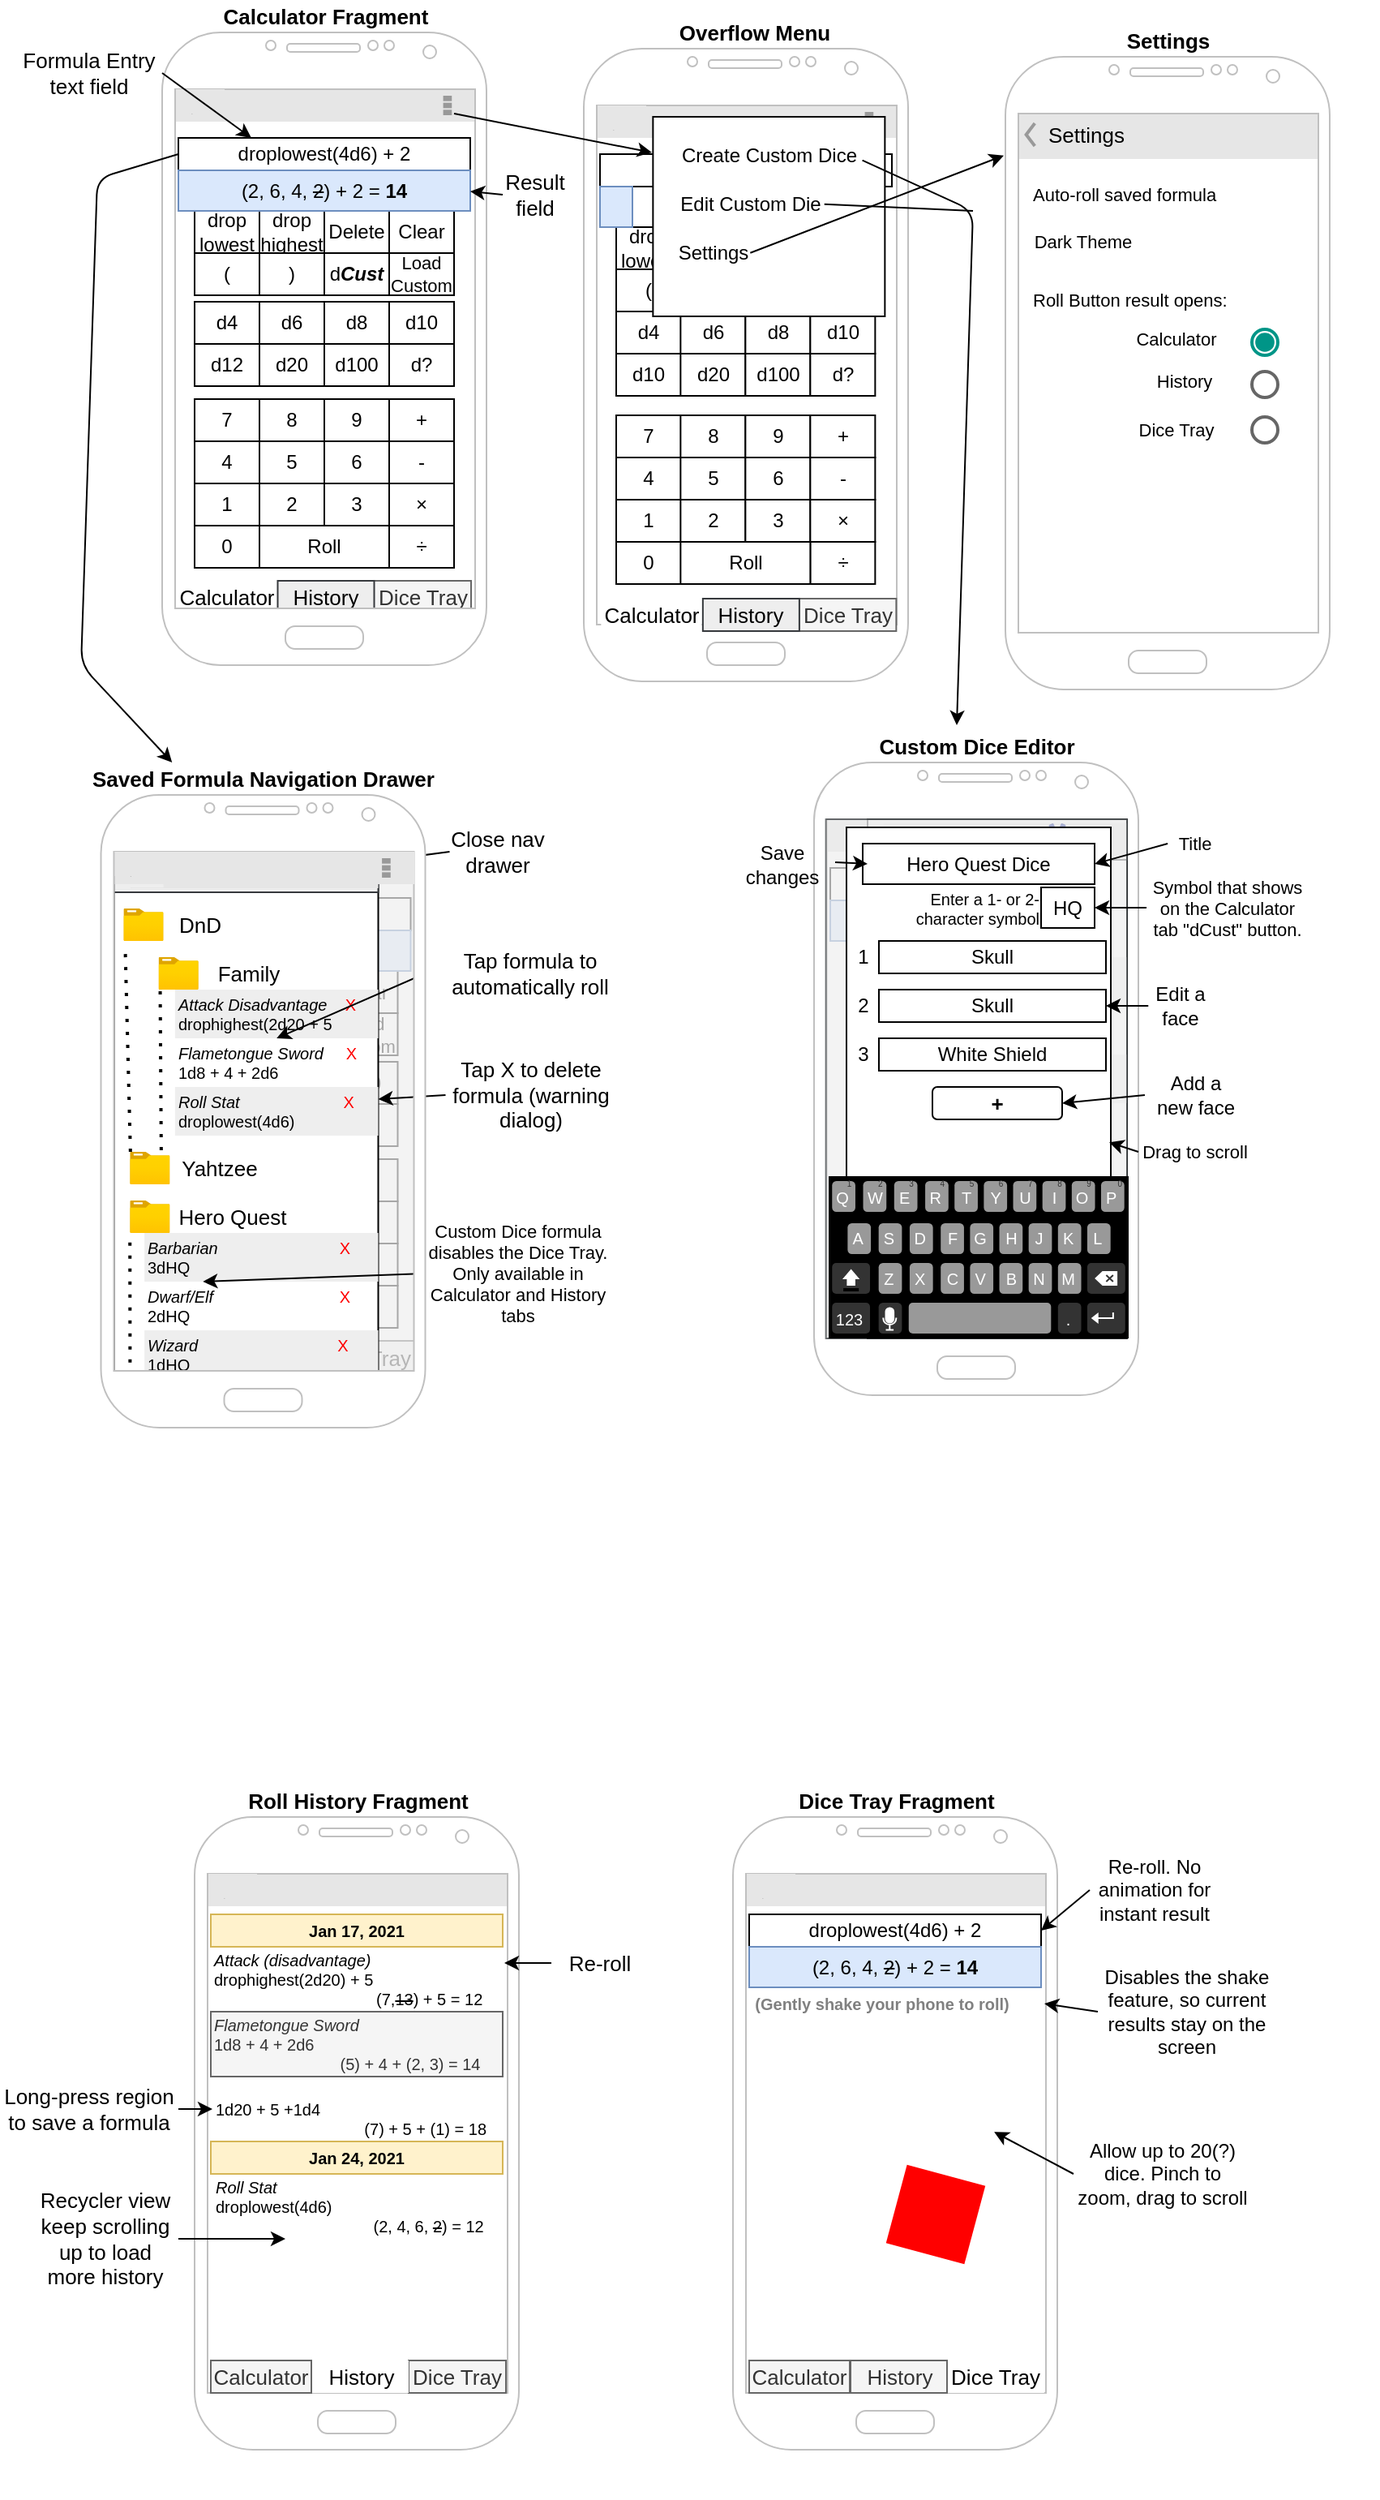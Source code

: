 <mxfile version="14.4.3" type="device"><diagram id="qhelAedHKs_4AaGXx9z7" name="Page-1"><mxGraphModel dx="973" dy="683" grid="1" gridSize="10" guides="1" tooltips="1" connect="1" arrows="1" fold="1" page="1" pageScale="1" pageWidth="850" pageHeight="1100" background="#ffffff" math="0" shadow="0"><root><mxCell id="0"/><mxCell id="1" parent="0"/><mxCell id="as45UoFfcBcmlg1qA-tH-404" value="" style="group" parent="1" vertex="1" connectable="0"><mxGeometry x="360" y="30" width="210" height="410" as="geometry"/></mxCell><mxCell id="as45UoFfcBcmlg1qA-tH-405" value="" style="group" parent="as45UoFfcBcmlg1qA-tH-404" vertex="1" connectable="0"><mxGeometry x="10" y="85" width="180" height="290" as="geometry"/></mxCell><mxCell id="as45UoFfcBcmlg1qA-tH-406" value="" style="rounded=0;whiteSpace=wrap;html=1;" parent="as45UoFfcBcmlg1qA-tH-405" vertex="1"><mxGeometry width="180" height="20" as="geometry"/></mxCell><mxCell id="as45UoFfcBcmlg1qA-tH-407" value="" style="shape=image;html=1;verticalAlign=top;verticalLabelPosition=bottom;labelBackgroundColor=#ffffff;imageAspect=0;aspect=fixed;image=https://cdn4.iconfinder.com/data/icons/basic-user-interface-elements/700/save-guardar-diskette-128.png" parent="as45UoFfcBcmlg1qA-tH-405" vertex="1"><mxGeometry width="20" height="20" as="geometry"/></mxCell><mxCell id="as45UoFfcBcmlg1qA-tH-408" value="" style="whiteSpace=wrap;html=1;aspect=fixed;fillColor=#E6E6E6;fontSize=13;strokeColor=none;" parent="as45UoFfcBcmlg1qA-tH-405" vertex="1"><mxGeometry y="-30" width="20" height="20" as="geometry"/></mxCell><mxCell id="as45UoFfcBcmlg1qA-tH-409" value="" style="group" parent="as45UoFfcBcmlg1qA-tH-404" vertex="1" connectable="0"><mxGeometry width="210" height="410" as="geometry"/></mxCell><mxCell id="as45UoFfcBcmlg1qA-tH-410" value="" style="strokeWidth=1;html=1;shadow=0;dashed=0;shape=mxgraph.android.action_bar;fillColor=#E6E6E6;strokeColor=#c0c0c0;strokeWidth=2;" parent="as45UoFfcBcmlg1qA-tH-409" vertex="1"><mxGeometry x="8.5" y="55" width="185" height="20" as="geometry"/></mxCell><mxCell id="as45UoFfcBcmlg1qA-tH-418" value="" style="group" parent="as45UoFfcBcmlg1qA-tH-409" vertex="1" connectable="0"><mxGeometry width="210" height="410" as="geometry"/></mxCell><mxCell id="as45UoFfcBcmlg1qA-tH-419" value="" style="group" parent="as45UoFfcBcmlg1qA-tH-418" vertex="1" connectable="0"><mxGeometry width="210" height="410" as="geometry"/></mxCell><mxCell id="as45UoFfcBcmlg1qA-tH-420" value="" style="verticalLabelPosition=bottom;verticalAlign=top;html=1;shadow=0;dashed=0;strokeWidth=1;shape=mxgraph.android.phone2;strokeColor=#c0c0c0;" parent="as45UoFfcBcmlg1qA-tH-419" vertex="1"><mxGeometry y="20" width="200" height="390" as="geometry"/></mxCell><mxCell id="as45UoFfcBcmlg1qA-tH-421" value="Overflow Menu" style="text;html=1;strokeColor=none;fillColor=none;align=center;verticalAlign=middle;whiteSpace=wrap;rounded=0;fontStyle=1;fontSize=13;" parent="as45UoFfcBcmlg1qA-tH-419" vertex="1"><mxGeometry x="15.5" width="179" height="20" as="geometry"/></mxCell><mxCell id="as45UoFfcBcmlg1qA-tH-422" value="" style="rounded=0;whiteSpace=wrap;html=1;fontSize=13;fontColor=#333333;strokeColor=none;fillColor=#E6E6E6;" parent="as45UoFfcBcmlg1qA-tH-418" vertex="1"><mxGeometry x="8.5" y="55" width="30" height="15" as="geometry"/></mxCell><mxCell id="as45UoFfcBcmlg1qA-tH-423" value="" style="group" parent="as45UoFfcBcmlg1qA-tH-404" vertex="1" connectable="0"><mxGeometry x="20" y="246" width="160" height="104" as="geometry"/></mxCell><mxCell id="as45UoFfcBcmlg1qA-tH-424" value="7" style="rounded=0;whiteSpace=wrap;html=1;" parent="as45UoFfcBcmlg1qA-tH-423" vertex="1"><mxGeometry width="40" height="26" as="geometry"/></mxCell><mxCell id="as45UoFfcBcmlg1qA-tH-425" value="4" style="rounded=0;whiteSpace=wrap;html=1;" parent="as45UoFfcBcmlg1qA-tH-423" vertex="1"><mxGeometry y="26" width="40" height="26" as="geometry"/></mxCell><mxCell id="as45UoFfcBcmlg1qA-tH-426" value="1" style="rounded=0;whiteSpace=wrap;html=1;" parent="as45UoFfcBcmlg1qA-tH-423" vertex="1"><mxGeometry y="52" width="40" height="26" as="geometry"/></mxCell><mxCell id="as45UoFfcBcmlg1qA-tH-427" value="0" style="rounded=0;whiteSpace=wrap;html=1;" parent="as45UoFfcBcmlg1qA-tH-423" vertex="1"><mxGeometry y="78" width="40" height="26" as="geometry"/></mxCell><mxCell id="as45UoFfcBcmlg1qA-tH-428" value="" style="group" parent="as45UoFfcBcmlg1qA-tH-404" vertex="1" connectable="0"><mxGeometry x="20" y="130" width="180" height="250" as="geometry"/></mxCell><mxCell id="as45UoFfcBcmlg1qA-tH-429" value="d4" style="rounded=0;whiteSpace=wrap;html=1;" parent="as45UoFfcBcmlg1qA-tH-428" vertex="1"><mxGeometry y="52" width="40" height="26" as="geometry"/></mxCell><mxCell id="as45UoFfcBcmlg1qA-tH-430" value="d10" style="rounded=0;whiteSpace=wrap;html=1;" parent="as45UoFfcBcmlg1qA-tH-428" vertex="1"><mxGeometry y="78" width="40" height="26" as="geometry"/></mxCell><mxCell id="as45UoFfcBcmlg1qA-tH-431" value="&lt;div&gt;drop&lt;/div&gt;&lt;div&gt;lowest&lt;br&gt;&lt;/div&gt;" style="rounded=0;whiteSpace=wrap;html=1;" parent="as45UoFfcBcmlg1qA-tH-428" vertex="1"><mxGeometry width="40" height="26" as="geometry"/></mxCell><mxCell id="as45UoFfcBcmlg1qA-tH-432" value="(" style="rounded=0;whiteSpace=wrap;html=1;" parent="as45UoFfcBcmlg1qA-tH-428" vertex="1"><mxGeometry y="26" width="40" height="26" as="geometry"/></mxCell><mxCell id="as45UoFfcBcmlg1qA-tH-433" value="" style="group" parent="as45UoFfcBcmlg1qA-tH-404" vertex="1" connectable="0"><mxGeometry x="10" y="105" width="190" height="275" as="geometry"/></mxCell><mxCell id="iVlmLqXMIyt0QO9XBJPS-31" value="" style="group" vertex="1" connectable="0" parent="as45UoFfcBcmlg1qA-tH-433"><mxGeometry x="0.68" y="254" width="182" height="20" as="geometry"/></mxCell><mxCell id="iVlmLqXMIyt0QO9XBJPS-32" value="&lt;div&gt;Dice Tray&lt;/div&gt;" style="rounded=0;whiteSpace=wrap;html=1;fontSize=13;strokeColor=#666666;fillColor=#f5f5f5;fontColor=#333333;" vertex="1" parent="iVlmLqXMIyt0QO9XBJPS-31"><mxGeometry x="122" width="60" height="20" as="geometry"/></mxCell><mxCell id="iVlmLqXMIyt0QO9XBJPS-33" value="Calculator" style="rounded=0;whiteSpace=wrap;html=1;fontSize=13;strokeColor=none;" vertex="1" parent="iVlmLqXMIyt0QO9XBJPS-31"><mxGeometry width="62" height="20" as="geometry"/></mxCell><mxCell id="iVlmLqXMIyt0QO9XBJPS-34" value="History" style="rounded=0;whiteSpace=wrap;html=1;fontSize=13;strokeColor=#36393d;fillColor=#eeeeee;" vertex="1" parent="as45UoFfcBcmlg1qA-tH-433"><mxGeometry x="63.43" y="254" width="59.5" height="20" as="geometry"/></mxCell><mxCell id="iVlmLqXMIyt0QO9XBJPS-11" value="8" style="rounded=0;whiteSpace=wrap;html=1;" vertex="1" parent="as45UoFfcBcmlg1qA-tH-433"><mxGeometry x="49.68" y="141" width="40" height="26" as="geometry"/></mxCell><mxCell id="iVlmLqXMIyt0QO9XBJPS-12" value="9" style="rounded=0;whiteSpace=wrap;html=1;" vertex="1" parent="as45UoFfcBcmlg1qA-tH-433"><mxGeometry x="89.68" y="141" width="40" height="26" as="geometry"/></mxCell><mxCell id="iVlmLqXMIyt0QO9XBJPS-13" value="+" style="rounded=0;whiteSpace=wrap;html=1;" vertex="1" parent="as45UoFfcBcmlg1qA-tH-433"><mxGeometry x="129.68" y="141" width="40" height="26" as="geometry"/></mxCell><mxCell id="iVlmLqXMIyt0QO9XBJPS-14" value="5" style="rounded=0;whiteSpace=wrap;html=1;" vertex="1" parent="as45UoFfcBcmlg1qA-tH-433"><mxGeometry x="49.68" y="167" width="40" height="26" as="geometry"/></mxCell><mxCell id="iVlmLqXMIyt0QO9XBJPS-15" value="6" style="rounded=0;whiteSpace=wrap;html=1;" vertex="1" parent="as45UoFfcBcmlg1qA-tH-433"><mxGeometry x="89.68" y="167" width="40" height="26" as="geometry"/></mxCell><mxCell id="iVlmLqXMIyt0QO9XBJPS-16" value="-" style="rounded=0;whiteSpace=wrap;html=1;" vertex="1" parent="as45UoFfcBcmlg1qA-tH-433"><mxGeometry x="129.68" y="167" width="40" height="26" as="geometry"/></mxCell><mxCell id="iVlmLqXMIyt0QO9XBJPS-17" value="2" style="rounded=0;whiteSpace=wrap;html=1;" vertex="1" parent="as45UoFfcBcmlg1qA-tH-433"><mxGeometry x="49.68" y="193" width="40" height="26" as="geometry"/></mxCell><mxCell id="iVlmLqXMIyt0QO9XBJPS-18" value="3" style="rounded=0;whiteSpace=wrap;html=1;" vertex="1" parent="as45UoFfcBcmlg1qA-tH-433"><mxGeometry x="89.68" y="193" width="40" height="26" as="geometry"/></mxCell><mxCell id="iVlmLqXMIyt0QO9XBJPS-19" value="×" style="rounded=0;whiteSpace=wrap;html=1;" vertex="1" parent="as45UoFfcBcmlg1qA-tH-433"><mxGeometry x="129.68" y="193" width="40" height="26" as="geometry"/></mxCell><mxCell id="iVlmLqXMIyt0QO9XBJPS-20" value="÷" style="rounded=0;whiteSpace=wrap;html=1;" vertex="1" parent="as45UoFfcBcmlg1qA-tH-433"><mxGeometry x="129.68" y="219" width="40" height="26" as="geometry"/></mxCell><mxCell id="iVlmLqXMIyt0QO9XBJPS-21" value="Roll" style="rounded=0;whiteSpace=wrap;html=1;" vertex="1" parent="as45UoFfcBcmlg1qA-tH-433"><mxGeometry x="49.68" y="219" width="80" height="26" as="geometry"/></mxCell><mxCell id="iVlmLqXMIyt0QO9XBJPS-22" value="d6" style="rounded=0;whiteSpace=wrap;html=1;" vertex="1" parent="as45UoFfcBcmlg1qA-tH-433"><mxGeometry x="49.68" y="77" width="40" height="26" as="geometry"/></mxCell><mxCell id="iVlmLqXMIyt0QO9XBJPS-23" value="d8" style="rounded=0;whiteSpace=wrap;html=1;" vertex="1" parent="as45UoFfcBcmlg1qA-tH-433"><mxGeometry x="89.68" y="77" width="40" height="26" as="geometry"/></mxCell><mxCell id="iVlmLqXMIyt0QO9XBJPS-24" value="d20" style="rounded=0;whiteSpace=wrap;html=1;" vertex="1" parent="as45UoFfcBcmlg1qA-tH-433"><mxGeometry x="49.68" y="103" width="40" height="26" as="geometry"/></mxCell><mxCell id="iVlmLqXMIyt0QO9XBJPS-25" value="d100" style="rounded=0;whiteSpace=wrap;html=1;" vertex="1" parent="as45UoFfcBcmlg1qA-tH-433"><mxGeometry x="89.68" y="103" width="40" height="26" as="geometry"/></mxCell><mxCell id="iVlmLqXMIyt0QO9XBJPS-26" value=")" style="rounded=0;whiteSpace=wrap;html=1;" vertex="1" parent="as45UoFfcBcmlg1qA-tH-433"><mxGeometry x="49.68" y="47" width="40" height="26" as="geometry"/></mxCell><mxCell id="iVlmLqXMIyt0QO9XBJPS-27" value="d10" style="rounded=0;whiteSpace=wrap;html=1;" vertex="1" parent="as45UoFfcBcmlg1qA-tH-433"><mxGeometry x="129.68" y="77" width="40" height="26" as="geometry"/></mxCell><mxCell id="iVlmLqXMIyt0QO9XBJPS-28" value="d?" style="rounded=0;whiteSpace=wrap;html=1;" vertex="1" parent="as45UoFfcBcmlg1qA-tH-433"><mxGeometry x="129.68" y="103" width="40" height="26" as="geometry"/></mxCell><mxCell id="iVlmLqXMIyt0QO9XBJPS-29" value="d&lt;b&gt;&lt;i&gt;Cust&lt;/i&gt;&lt;/b&gt;" style="rounded=0;whiteSpace=wrap;html=1;" vertex="1" parent="as45UoFfcBcmlg1qA-tH-433"><mxGeometry x="89.68" y="47" width="40" height="26" as="geometry"/></mxCell><mxCell id="iVlmLqXMIyt0QO9XBJPS-30" value="&lt;div style=&quot;font-size: 11px;&quot;&gt;Load&lt;/div&gt;&lt;div style=&quot;font-size: 11px;&quot;&gt;Custom&lt;br style=&quot;font-size: 11px;&quot;&gt;&lt;/div&gt;" style="rounded=0;whiteSpace=wrap;html=1;fontSize=11;" vertex="1" parent="as45UoFfcBcmlg1qA-tH-433"><mxGeometry x="129.68" y="47" width="40" height="26" as="geometry"/></mxCell><mxCell id="as45UoFfcBcmlg1qA-tH-434" value="" style="rounded=0;whiteSpace=wrap;html=1;fillColor=#dae8fc;strokeColor=#6c8ebf;" parent="as45UoFfcBcmlg1qA-tH-433" vertex="1"><mxGeometry width="20" height="25" as="geometry"/></mxCell><mxCell id="as45UoFfcBcmlg1qA-tH-435" value="" style="group" parent="as45UoFfcBcmlg1qA-tH-433" vertex="1" connectable="0"><mxGeometry x="32.68" y="-43" width="143" height="123" as="geometry"/></mxCell><mxCell id="as45UoFfcBcmlg1qA-tH-436" value="" style="group" parent="as45UoFfcBcmlg1qA-tH-435" vertex="1" connectable="0"><mxGeometry width="143" height="123" as="geometry"/></mxCell><mxCell id="as45UoFfcBcmlg1qA-tH-437" value="" style="rounded=0;whiteSpace=wrap;html=1;fontSize=13;" parent="as45UoFfcBcmlg1qA-tH-436" vertex="1"><mxGeometry width="143" height="123" as="geometry"/></mxCell><mxCell id="iVlmLqXMIyt0QO9XBJPS-8" value="Create Custom Dice" style="text;html=1;strokeColor=none;fillColor=none;align=center;verticalAlign=middle;whiteSpace=wrap;rounded=0;" vertex="1" parent="as45UoFfcBcmlg1qA-tH-436"><mxGeometry x="13.89" y="17.996" width="115.22" height="11.714" as="geometry"/></mxCell><mxCell id="iVlmLqXMIyt0QO9XBJPS-9" value="Edit Custom Die" style="text;html=1;strokeColor=none;fillColor=none;align=center;verticalAlign=middle;whiteSpace=wrap;rounded=0;" vertex="1" parent="as45UoFfcBcmlg1qA-tH-436"><mxGeometry x="13.89" y="47.997" width="91.79" height="11.714" as="geometry"/></mxCell><mxCell id="iVlmLqXMIyt0QO9XBJPS-10" value="Settings" style="text;html=1;strokeColor=none;fillColor=none;align=center;verticalAlign=middle;whiteSpace=wrap;rounded=0;" vertex="1" parent="as45UoFfcBcmlg1qA-tH-436"><mxGeometry x="13.89" y="77.999" width="46.11" height="11.714" as="geometry"/></mxCell><mxCell id="iVlmLqXMIyt0QO9XBJPS-54" value="" style="group" vertex="1" connectable="0" parent="1"><mxGeometry x="452" y="470" width="397.75" height="410" as="geometry"/></mxCell><mxCell id="ZXKChyNmVMQSsic0YBWL-136" value="" style="group" parent="iVlmLqXMIyt0QO9XBJPS-54" vertex="1" connectable="0"><mxGeometry x="50" width="347.75" height="410" as="geometry"/></mxCell><mxCell id="ZXKChyNmVMQSsic0YBWL-137" value="" style="strokeWidth=1;html=1;shadow=0;dashed=0;shape=mxgraph.android.action_bar;fillColor=#E6E6E6;strokeColor=#c0c0c0;strokeWidth=2;" parent="ZXKChyNmVMQSsic0YBWL-136" vertex="1"><mxGeometry x="8.5" y="55" width="185" height="20" as="geometry"/></mxCell><mxCell id="ZXKChyNmVMQSsic0YBWL-138" value="" style="strokeWidth=1;html=1;shadow=0;dashed=0;shape=mxgraph.android.rrect;rSize=0;fillColor=#eeeeee;strokeColor=none;" parent="ZXKChyNmVMQSsic0YBWL-136" vertex="1"><mxGeometry x="8" y="355" width="185" height="20" as="geometry"/></mxCell><mxCell id="ZXKChyNmVMQSsic0YBWL-139" value="Tab 1" style="strokeWidth=1;html=1;shadow=0;dashed=0;shape=mxgraph.android.anchor;fontStyle=1;fontColor=#666666;" parent="ZXKChyNmVMQSsic0YBWL-138" vertex="1"><mxGeometry width="46.25" height="20" as="geometry"/></mxCell><mxCell id="ZXKChyNmVMQSsic0YBWL-140" value="Tab 2" style="strokeWidth=1;html=1;shadow=0;dashed=0;shape=mxgraph.android.rrect;rSize=0;fontStyle=1;fillColor=#44c5f5;strokeColor=none;fontColor=#ffffff;" parent="ZXKChyNmVMQSsic0YBWL-138" vertex="1"><mxGeometry x="46.25" width="46.25" height="20" as="geometry"/></mxCell><mxCell id="ZXKChyNmVMQSsic0YBWL-141" value="" style="strokeWidth=1;html=1;shadow=0;dashed=0;shape=mxgraph.android.rrect;rSize=0;fillColor=#33b5e5;strokeColor=none;" parent="ZXKChyNmVMQSsic0YBWL-140" vertex="1"><mxGeometry y="18" width="46.25" height="2" as="geometry"/></mxCell><mxCell id="ZXKChyNmVMQSsic0YBWL-142" value="Tab 3" style="strokeWidth=1;html=1;shadow=0;dashed=0;shape=mxgraph.android.anchor;fontStyle=1;fontColor=#666666;" parent="ZXKChyNmVMQSsic0YBWL-138" vertex="1"><mxGeometry x="92.5" width="46.25" height="20" as="geometry"/></mxCell><mxCell id="ZXKChyNmVMQSsic0YBWL-143" value="Tab 4" style="strokeWidth=1;html=1;shadow=0;dashed=0;shape=mxgraph.android.anchor;fontStyle=1;fontColor=#666666;" parent="ZXKChyNmVMQSsic0YBWL-138" vertex="1"><mxGeometry x="138.75" width="46.25" height="20" as="geometry"/></mxCell><mxCell id="ZXKChyNmVMQSsic0YBWL-144" value="" style="shape=line;strokeColor=#666666;direction=south;" parent="ZXKChyNmVMQSsic0YBWL-138" vertex="1"><mxGeometry x="131.5" y="3.333" width="10" height="13.333" as="geometry"/></mxCell><mxCell id="ZXKChyNmVMQSsic0YBWL-145" value="" style="group" parent="ZXKChyNmVMQSsic0YBWL-136" vertex="1" connectable="0"><mxGeometry width="347.75" height="410" as="geometry"/></mxCell><mxCell id="ZXKChyNmVMQSsic0YBWL-146" value="" style="group" parent="ZXKChyNmVMQSsic0YBWL-145" vertex="1" connectable="0"><mxGeometry width="347.75" height="410" as="geometry"/></mxCell><mxCell id="ZXKChyNmVMQSsic0YBWL-147" value="" style="verticalLabelPosition=bottom;verticalAlign=top;html=1;shadow=0;dashed=0;strokeWidth=1;shape=mxgraph.android.phone2;strokeColor=#c0c0c0;" parent="ZXKChyNmVMQSsic0YBWL-146" vertex="1"><mxGeometry y="20" width="200" height="390" as="geometry"/></mxCell><mxCell id="ZXKChyNmVMQSsic0YBWL-148" value="Custom Dice Editor" style="text;html=1;strokeColor=none;fillColor=none;align=center;verticalAlign=middle;whiteSpace=wrap;rounded=0;fontStyle=1;fontSize=13;" parent="ZXKChyNmVMQSsic0YBWL-146" vertex="1"><mxGeometry x="-12.25" width="224.5" height="20" as="geometry"/></mxCell><mxCell id="ZXKChyNmVMQSsic0YBWL-213" value="Drag to scroll" style="text;html=1;strokeColor=none;fillColor=none;align=center;verticalAlign=middle;whiteSpace=wrap;rounded=0;fontSize=11;fontColor=#000000;" parent="ZXKChyNmVMQSsic0YBWL-146" vertex="1"><mxGeometry x="200" y="250" width="70" height="20" as="geometry"/></mxCell><mxCell id="iVlmLqXMIyt0QO9XBJPS-39" value="&lt;div&gt;Add a&lt;/div&gt;&lt;div&gt;new face&lt;/div&gt;" style="text;html=1;align=center;verticalAlign=middle;resizable=0;points=[];autosize=1;" vertex="1" parent="ZXKChyNmVMQSsic0YBWL-146"><mxGeometry x="205" y="210" width="60" height="30" as="geometry"/></mxCell><mxCell id="ZXKChyNmVMQSsic0YBWL-215" value="&lt;div&gt;Symbol that shows&lt;/div&gt;&lt;div&gt;on the Calculator&lt;/div&gt;&lt;div&gt;tab &quot;dCust&quot; button. &lt;/div&gt;" style="text;html=1;strokeColor=none;fillColor=none;align=center;verticalAlign=middle;whiteSpace=wrap;rounded=0;fontSize=11;fontColor=#000000;" parent="ZXKChyNmVMQSsic0YBWL-146" vertex="1"><mxGeometry x="205" y="84.5" width="100" height="50" as="geometry"/></mxCell><mxCell id="ZXKChyNmVMQSsic0YBWL-217" value="Title" style="text;html=1;strokeColor=none;fillColor=none;align=center;verticalAlign=middle;whiteSpace=wrap;rounded=0;fontSize=11;fontColor=#000000;" parent="ZXKChyNmVMQSsic0YBWL-146" vertex="1"><mxGeometry x="218.06" y="60" width="33.87" height="20" as="geometry"/></mxCell><mxCell id="iVlmLqXMIyt0QO9XBJPS-45" value="&lt;div&gt;Edit a&lt;/div&gt;&lt;div&gt;face&lt;br&gt;&lt;/div&gt;" style="text;html=1;strokeColor=none;fillColor=none;align=center;verticalAlign=middle;whiteSpace=wrap;rounded=0;" vertex="1" parent="ZXKChyNmVMQSsic0YBWL-146"><mxGeometry x="206.13" y="155" width="40" height="30" as="geometry"/></mxCell><mxCell id="ZXKChyNmVMQSsic0YBWL-149" value="" style="rounded=0;whiteSpace=wrap;html=1;fontSize=13;fontColor=#333333;strokeColor=none;fillColor=#E6E6E6;" parent="ZXKChyNmVMQSsic0YBWL-145" vertex="1"><mxGeometry x="8.5" y="55" width="30" height="15" as="geometry"/></mxCell><mxCell id="iVlmLqXMIyt0QO9XBJPS-53" value="" style="group" vertex="1" connectable="0" parent="iVlmLqXMIyt0QO9XBJPS-54"><mxGeometry y="67.5" width="250" height="312.5" as="geometry"/></mxCell><mxCell id="iVlmLqXMIyt0QO9XBJPS-52" value="" style="group" vertex="1" connectable="0" parent="iVlmLqXMIyt0QO9XBJPS-53"><mxGeometry width="60" height="30" as="geometry"/></mxCell><mxCell id="iVlmLqXMIyt0QO9XBJPS-37" value="&lt;div&gt;Save&lt;/div&gt;&lt;div&gt;changes&lt;br&gt;&lt;/div&gt;" style="text;html=1;align=center;verticalAlign=middle;resizable=0;points=[];autosize=1;" vertex="1" parent="iVlmLqXMIyt0QO9XBJPS-52"><mxGeometry width="60" height="30" as="geometry"/></mxCell><mxCell id="ZXKChyNmVMQSsic0YBWL-150" value="" style="group" parent="iVlmLqXMIyt0QO9XBJPS-53" vertex="1" connectable="0"><mxGeometry x="60" y="17.5" width="190" height="295" as="geometry"/></mxCell><mxCell id="ZXKChyNmVMQSsic0YBWL-151" value="" style="group" parent="ZXKChyNmVMQSsic0YBWL-150" vertex="1" connectable="0"><mxGeometry width="180" height="290" as="geometry"/></mxCell><mxCell id="ZXKChyNmVMQSsic0YBWL-152" value="" style="rounded=0;whiteSpace=wrap;html=1;" parent="ZXKChyNmVMQSsic0YBWL-151" vertex="1"><mxGeometry width="180" height="20" as="geometry"/></mxCell><mxCell id="ZXKChyNmVMQSsic0YBWL-153" value="" style="shape=image;html=1;verticalAlign=top;verticalLabelPosition=bottom;labelBackgroundColor=#ffffff;imageAspect=0;aspect=fixed;image=https://cdn4.iconfinder.com/data/icons/basic-user-interface-elements/700/save-guardar-diskette-128.png" parent="ZXKChyNmVMQSsic0YBWL-151" vertex="1"><mxGeometry width="20" height="20" as="geometry"/></mxCell><mxCell id="ZXKChyNmVMQSsic0YBWL-154" value="" style="whiteSpace=wrap;html=1;aspect=fixed;fillColor=#E6E6E6;fontSize=13;strokeColor=none;" parent="ZXKChyNmVMQSsic0YBWL-151" vertex="1"><mxGeometry y="-30" width="20" height="20" as="geometry"/></mxCell><mxCell id="ZXKChyNmVMQSsic0YBWL-155" value="" style="group" parent="ZXKChyNmVMQSsic0YBWL-150" vertex="1" connectable="0"><mxGeometry x="10" y="161" width="160" height="104" as="geometry"/></mxCell><mxCell id="ZXKChyNmVMQSsic0YBWL-156" value="7" style="rounded=0;whiteSpace=wrap;html=1;" parent="ZXKChyNmVMQSsic0YBWL-155" vertex="1"><mxGeometry width="40" height="26" as="geometry"/></mxCell><mxCell id="ZXKChyNmVMQSsic0YBWL-157" value="4" style="rounded=0;whiteSpace=wrap;html=1;" parent="ZXKChyNmVMQSsic0YBWL-155" vertex="1"><mxGeometry y="26" width="40" height="26" as="geometry"/></mxCell><mxCell id="ZXKChyNmVMQSsic0YBWL-158" value="1" style="rounded=0;whiteSpace=wrap;html=1;" parent="ZXKChyNmVMQSsic0YBWL-155" vertex="1"><mxGeometry y="52" width="40" height="26" as="geometry"/></mxCell><mxCell id="ZXKChyNmVMQSsic0YBWL-159" value="0" style="rounded=0;whiteSpace=wrap;html=1;" parent="ZXKChyNmVMQSsic0YBWL-155" vertex="1"><mxGeometry y="78" width="40" height="26" as="geometry"/></mxCell><mxCell id="ZXKChyNmVMQSsic0YBWL-160" value="" style="group" parent="ZXKChyNmVMQSsic0YBWL-150" vertex="1" connectable="0"><mxGeometry x="10" y="45" width="180" height="250" as="geometry"/></mxCell><mxCell id="ZXKChyNmVMQSsic0YBWL-161" value="d4" style="rounded=0;whiteSpace=wrap;html=1;" parent="ZXKChyNmVMQSsic0YBWL-160" vertex="1"><mxGeometry y="52" width="40" height="26" as="geometry"/></mxCell><mxCell id="ZXKChyNmVMQSsic0YBWL-162" value="d10" style="rounded=0;whiteSpace=wrap;html=1;" parent="ZXKChyNmVMQSsic0YBWL-160" vertex="1"><mxGeometry y="78" width="40" height="26" as="geometry"/></mxCell><mxCell id="ZXKChyNmVMQSsic0YBWL-163" value="&lt;div&gt;drop&lt;/div&gt;&lt;div&gt;lowest&lt;br&gt;&lt;/div&gt;" style="rounded=0;whiteSpace=wrap;html=1;" parent="ZXKChyNmVMQSsic0YBWL-160" vertex="1"><mxGeometry width="40" height="26" as="geometry"/></mxCell><mxCell id="ZXKChyNmVMQSsic0YBWL-164" value="(" style="rounded=0;whiteSpace=wrap;html=1;" parent="ZXKChyNmVMQSsic0YBWL-160" vertex="1"><mxGeometry y="26" width="40" height="26" as="geometry"/></mxCell><mxCell id="ZXKChyNmVMQSsic0YBWL-165" value="" style="group" parent="ZXKChyNmVMQSsic0YBWL-150" vertex="1" connectable="0"><mxGeometry y="20" width="190" height="275" as="geometry"/></mxCell><mxCell id="ZXKChyNmVMQSsic0YBWL-166" value="" style="rounded=0;whiteSpace=wrap;html=1;fillColor=#dae8fc;strokeColor=#6c8ebf;" parent="ZXKChyNmVMQSsic0YBWL-165" vertex="1"><mxGeometry width="20" height="25" as="geometry"/></mxCell><mxCell id="ZXKChyNmVMQSsic0YBWL-167" value="" style="group" parent="ZXKChyNmVMQSsic0YBWL-165" vertex="1" connectable="0"><mxGeometry x="23" y="-50" width="161" height="320" as="geometry"/></mxCell><mxCell id="ZXKChyNmVMQSsic0YBWL-168" value="" style="group" parent="ZXKChyNmVMQSsic0YBWL-167" vertex="1" connectable="0"><mxGeometry width="160" height="320" as="geometry"/></mxCell><mxCell id="ZXKChyNmVMQSsic0YBWL-169" value="" style="rounded=0;whiteSpace=wrap;html=1;fontSize=13;" parent="ZXKChyNmVMQSsic0YBWL-168" vertex="1"><mxGeometry width="160" height="320" as="geometry"/></mxCell><mxCell id="ZXKChyNmVMQSsic0YBWL-170" value="" style="group" parent="ZXKChyNmVMQSsic0YBWL-168" vertex="1" connectable="0"><mxGeometry width="160" height="25" as="geometry"/></mxCell><mxCell id="ZXKChyNmVMQSsic0YBWL-171" value="" style="rounded=0;whiteSpace=wrap;html=1;fillColor=#eeeeee;fontSize=13;strokeColor=#36393d;" parent="ZXKChyNmVMQSsic0YBWL-170" vertex="1"><mxGeometry width="160" height="25" as="geometry"/></mxCell><mxCell id="ZXKChyNmVMQSsic0YBWL-172" value="" style="strokeWidth=1;html=1;shadow=0;dashed=0;shape=mxgraph.android.action_bar;fillColor=#E6E6E6;strokeColor=#c0c0c0;strokeWidth=2;fontSize=13;" parent="ZXKChyNmVMQSsic0YBWL-170" vertex="1"><mxGeometry x="10" y="2.5" width="150" height="20" as="geometry"/></mxCell><mxCell id="ZXKChyNmVMQSsic0YBWL-173" value="&lt;font size=&quot;1&quot;&gt;&lt;b style=&quot;font-size: 15px&quot;&gt;+&lt;/b&gt;&lt;/font&gt;" style="rounded=0;whiteSpace=wrap;html=1;fillColor=#eeeeee;fontSize=13;strokeColor=none;" parent="ZXKChyNmVMQSsic0YBWL-170" vertex="1"><mxGeometry x="5" y="4.5" width="25" height="17.5" as="geometry"/></mxCell><mxCell id="ZXKChyNmVMQSsic0YBWL-174" value="" style="aspect=fixed;pointerEvents=1;shadow=0;dashed=0;html=1;strokeColor=none;labelPosition=center;verticalLabelPosition=bottom;verticalAlign=top;align=center;fillColor=#00188D;shape=mxgraph.mscae.enterprise.settings;fontSize=13;" parent="ZXKChyNmVMQSsic0YBWL-170" vertex="1"><mxGeometry x="107" y="2.5" width="20" height="20" as="geometry"/></mxCell><mxCell id="ZXKChyNmVMQSsic0YBWL-175" value="" style="shape=image;html=1;verticalAlign=top;verticalLabelPosition=bottom;labelBackgroundColor=#ffffff;imageAspect=0;aspect=fixed;image=https://cdn1.iconfinder.com/data/icons/nuvola2/128x128/apps/package_games_board.png;strokeColor=#000000;fontColor=#00FF00;" parent="ZXKChyNmVMQSsic0YBWL-170" vertex="1"><mxGeometry x="35" y="3.25" width="20" height="20" as="geometry"/></mxCell><mxCell id="ZXKChyNmVMQSsic0YBWL-176" value="&lt;div&gt;DnD&lt;/div&gt;" style="text;html=1;strokeColor=none;fillColor=none;align=center;verticalAlign=middle;whiteSpace=wrap;rounded=0;fontSize=13;" parent="ZXKChyNmVMQSsic0YBWL-168" vertex="1"><mxGeometry x="37" y="35" width="30" height="20" as="geometry"/></mxCell><mxCell id="ZXKChyNmVMQSsic0YBWL-177" value="" style="group" parent="ZXKChyNmVMQSsic0YBWL-168" vertex="1" connectable="0"><mxGeometry x="27.0" y="65" width="74.64" height="20" as="geometry"/></mxCell><mxCell id="ZXKChyNmVMQSsic0YBWL-178" value="" style="aspect=fixed;html=1;points=[];align=center;image;fontSize=12;image=img/lib/azure2/general/Folder_Blank.svg;fillColor=#E6E6E6;" parent="ZXKChyNmVMQSsic0YBWL-177" vertex="1"><mxGeometry width="24.64" height="20" as="geometry"/></mxCell><mxCell id="ZXKChyNmVMQSsic0YBWL-179" value="&lt;div&gt;Family&lt;/div&gt;" style="text;html=1;strokeColor=none;fillColor=none;align=center;verticalAlign=middle;whiteSpace=wrap;rounded=0;fontSize=13;" parent="ZXKChyNmVMQSsic0YBWL-177" vertex="1"><mxGeometry x="34.64" width="40" height="20" as="geometry"/></mxCell><mxCell id="ZXKChyNmVMQSsic0YBWL-180" value="" style="endArrow=none;dashed=1;html=1;dashPattern=1 3;strokeWidth=2;fontSize=13;entryX=0.041;entryY=0.95;entryDx=0;entryDy=0;entryPerimeter=0;exitX=0.784;exitY=-0.05;exitDx=0;exitDy=0;exitPerimeter=0;" parent="ZXKChyNmVMQSsic0YBWL-168" source="ZXKChyNmVMQSsic0YBWL-185" target="ZXKChyNmVMQSsic0YBWL-178" edge="1"><mxGeometry width="50" height="50" relative="1" as="geometry"><mxPoint x="247" y="65" as="sourcePoint"/><mxPoint x="297" y="15" as="targetPoint"/></mxGeometry></mxCell><mxCell id="ZXKChyNmVMQSsic0YBWL-181" value="&lt;div align=&quot;left&quot;&gt;&lt;i&gt;Attack Disadvantage&lt;/i&gt;&amp;nbsp;&amp;nbsp;&amp;nbsp; &lt;font color=&quot;#FF0000&quot;&gt;X&lt;/font&gt;&lt;br&gt;&lt;/div&gt;&lt;div align=&quot;left&quot;&gt;drophighest(2d20 + 5&lt;br&gt;&lt;/div&gt;" style="text;html=1;fillColor=#eeeeee;align=left;verticalAlign=middle;whiteSpace=wrap;rounded=0;fontSize=10;" parent="ZXKChyNmVMQSsic0YBWL-168" vertex="1"><mxGeometry x="37" y="85" width="123" height="30" as="geometry"/></mxCell><mxCell id="ZXKChyNmVMQSsic0YBWL-182" value="&lt;div align=&quot;left&quot;&gt;&lt;i&gt;Flametongue Sword&lt;/i&gt; &amp;nbsp;&amp;nbsp;&amp;nbsp; &lt;font color=&quot;#FF0000&quot;&gt;X&lt;/font&gt;&lt;br&gt;&lt;/div&gt;&lt;div align=&quot;left&quot;&gt;1d8 + 4 + 2d6&lt;br&gt;&lt;/div&gt;" style="text;html=1;align=left;verticalAlign=middle;whiteSpace=wrap;rounded=0;fontSize=10;" parent="ZXKChyNmVMQSsic0YBWL-168" vertex="1"><mxGeometry x="37" y="115" width="123" height="30" as="geometry"/></mxCell><mxCell id="ZXKChyNmVMQSsic0YBWL-183" value="&lt;div align=&quot;left&quot;&gt;&lt;i&gt;Roll Stat &amp;nbsp; &amp;nbsp; &amp;nbsp; &amp;nbsp; &amp;nbsp; &amp;nbsp; &amp;nbsp; &amp;nbsp; &amp;nbsp;&amp;nbsp;&lt;/i&gt; &amp;nbsp;&amp;nbsp; &lt;font color=&quot;#FF0000&quot;&gt;X&lt;/font&gt;&lt;br&gt;&lt;/div&gt;&lt;div align=&quot;left&quot;&gt;droplowest(4d6)&lt;br&gt;&lt;/div&gt;" style="text;html=1;fillColor=#eeeeee;align=left;verticalAlign=middle;whiteSpace=wrap;rounded=0;fontSize=10;" parent="ZXKChyNmVMQSsic0YBWL-168" vertex="1"><mxGeometry x="37" y="145" width="123" height="30" as="geometry"/></mxCell><mxCell id="ZXKChyNmVMQSsic0YBWL-184" value="" style="group" parent="ZXKChyNmVMQSsic0YBWL-168" vertex="1" connectable="0"><mxGeometry x="9.68" y="185" width="84.64" height="20" as="geometry"/></mxCell><mxCell id="ZXKChyNmVMQSsic0YBWL-185" value="" style="aspect=fixed;html=1;points=[];align=center;image;fontSize=12;image=img/lib/azure2/general/Folder_Blank.svg;fillColor=#E6E6E6;" parent="ZXKChyNmVMQSsic0YBWL-184" vertex="1"><mxGeometry width="24.64" height="20" as="geometry"/></mxCell><mxCell id="ZXKChyNmVMQSsic0YBWL-186" value="Yahtzee" style="text;html=1;strokeColor=none;fillColor=none;align=center;verticalAlign=middle;whiteSpace=wrap;rounded=0;fontSize=13;" parent="ZXKChyNmVMQSsic0YBWL-184" vertex="1"><mxGeometry x="24.64" width="60" height="20" as="geometry"/></mxCell><mxCell id="ZXKChyNmVMQSsic0YBWL-187" value="" style="group" parent="ZXKChyNmVMQSsic0YBWL-168" vertex="1" connectable="0"><mxGeometry x="9.68" y="215" width="100" height="20" as="geometry"/></mxCell><mxCell id="ZXKChyNmVMQSsic0YBWL-188" value="" style="aspect=fixed;html=1;points=[];align=center;image;fontSize=12;image=img/lib/azure2/general/Folder_Blank.svg;fillColor=#E6E6E6;" parent="ZXKChyNmVMQSsic0YBWL-187" vertex="1"><mxGeometry width="24.64" height="20" as="geometry"/></mxCell><mxCell id="ZXKChyNmVMQSsic0YBWL-189" value="Hero Quest" style="text;html=1;strokeColor=none;fillColor=none;align=center;verticalAlign=middle;whiteSpace=wrap;rounded=0;fontSize=13;" parent="ZXKChyNmVMQSsic0YBWL-187" vertex="1"><mxGeometry x="24.64" width="75.36" height="20" as="geometry"/></mxCell><mxCell id="ZXKChyNmVMQSsic0YBWL-192" value="" style="rounded=0;whiteSpace=wrap;html=1;strokeColor=#36393d;fillColor=#eeeeee;opacity=70;" parent="ZXKChyNmVMQSsic0YBWL-168" vertex="1"><mxGeometry x="-25.68" width="185.68" height="320" as="geometry"/></mxCell><mxCell id="ZXKChyNmVMQSsic0YBWL-190" value="" style="aspect=fixed;html=1;points=[];align=center;image;fontSize=12;image=img/lib/azure2/general/Folder_Blank.svg;fillColor=#E6E6E6;" parent="ZXKChyNmVMQSsic0YBWL-167" vertex="1"><mxGeometry x="7" y="35" width="24.64" height="20" as="geometry"/></mxCell><mxCell id="ZXKChyNmVMQSsic0YBWL-191" value="" style="endArrow=none;dashed=1;html=1;dashPattern=1 3;strokeWidth=2;fontSize=13;entryX=0.041;entryY=1.15;entryDx=0;entryDy=0;entryPerimeter=0;exitX=0.013;exitY=0;exitDx=0;exitDy=0;exitPerimeter=0;" parent="ZXKChyNmVMQSsic0YBWL-167" source="ZXKChyNmVMQSsic0YBWL-185" target="ZXKChyNmVMQSsic0YBWL-190" edge="1"><mxGeometry width="50" height="50" relative="1" as="geometry"><mxPoint x="8" y="165" as="sourcePoint"/><mxPoint x="297" y="15" as="targetPoint"/></mxGeometry></mxCell><mxCell id="ZXKChyNmVMQSsic0YBWL-194" value="" style="rounded=0;whiteSpace=wrap;html=1;strokeColor=#000000;fontColor=#000000;" parent="ZXKChyNmVMQSsic0YBWL-167" vertex="1"><mxGeometry x="-13" y="5" width="163" height="295" as="geometry"/></mxCell><mxCell id="ZXKChyNmVMQSsic0YBWL-196" value="" style="verticalLabelPosition=bottom;verticalAlign=top;html=1;shadow=0;dashed=0;strokeWidth=1;shape=mxgraph.android.keyboard;fontColor=#000000;" parent="ZXKChyNmVMQSsic0YBWL-167" vertex="1"><mxGeometry x="-24" y="220" width="185" height="100" as="geometry"/></mxCell><mxCell id="ZXKChyNmVMQSsic0YBWL-197" value="Hero Quest Dice" style="rounded=0;whiteSpace=wrap;html=1;strokeColor=#000000;fontColor=#000000;" parent="ZXKChyNmVMQSsic0YBWL-167" vertex="1"><mxGeometry x="-3" y="15" width="143" height="25" as="geometry"/></mxCell><mxCell id="ZXKChyNmVMQSsic0YBWL-205" value="" style="group" parent="ZXKChyNmVMQSsic0YBWL-167" vertex="1" connectable="0"><mxGeometry x="-13" y="75" width="160" height="20" as="geometry"/></mxCell><mxCell id="ZXKChyNmVMQSsic0YBWL-198" value="Skull" style="rounded=0;whiteSpace=wrap;html=1;strokeColor=#000000;fontColor=#000000;" parent="ZXKChyNmVMQSsic0YBWL-205" vertex="1"><mxGeometry x="20" width="140" height="20" as="geometry"/></mxCell><mxCell id="ZXKChyNmVMQSsic0YBWL-199" value="1" style="text;html=1;align=center;verticalAlign=middle;resizable=0;points=[];autosize=1;fontColor=#000000;" parent="ZXKChyNmVMQSsic0YBWL-205" vertex="1"><mxGeometry width="20" height="20" as="geometry"/></mxCell><mxCell id="ZXKChyNmVMQSsic0YBWL-203" value="" style="group" parent="ZXKChyNmVMQSsic0YBWL-167" vertex="1" connectable="0"><mxGeometry x="-13" y="105" width="160" height="20" as="geometry"/></mxCell><mxCell id="ZXKChyNmVMQSsic0YBWL-200" value="Skull" style="rounded=0;whiteSpace=wrap;html=1;strokeColor=#000000;fontColor=#000000;" parent="ZXKChyNmVMQSsic0YBWL-203" vertex="1"><mxGeometry x="20" width="140" height="20" as="geometry"/></mxCell><mxCell id="ZXKChyNmVMQSsic0YBWL-201" value="2" style="text;html=1;align=center;verticalAlign=middle;resizable=0;points=[];autosize=1;fontColor=#000000;" parent="ZXKChyNmVMQSsic0YBWL-203" vertex="1"><mxGeometry width="20" height="20" as="geometry"/></mxCell><mxCell id="ZXKChyNmVMQSsic0YBWL-209" value="HQ" style="rounded=0;whiteSpace=wrap;html=1;strokeColor=#000000;fontColor=#000000;" parent="ZXKChyNmVMQSsic0YBWL-167" vertex="1"><mxGeometry x="107" y="42" width="33" height="25" as="geometry"/></mxCell><mxCell id="ZXKChyNmVMQSsic0YBWL-206" value="&lt;div&gt;Enter a 1- or 2-&lt;/div&gt;&lt;div&gt;character symbol&lt;/div&gt;" style="text;html=1;align=right;verticalAlign=middle;resizable=0;points=[];autosize=1;fontSize=10;fontColor=#000000;" parent="ZXKChyNmVMQSsic0YBWL-167" vertex="1"><mxGeometry x="17" y="40" width="90" height="30" as="geometry"/></mxCell><mxCell id="ZXKChyNmVMQSsic0YBWL-210" value="" style="group" parent="ZXKChyNmVMQSsic0YBWL-167" vertex="1" connectable="0"><mxGeometry x="-13" y="135" width="160" height="20" as="geometry"/></mxCell><mxCell id="ZXKChyNmVMQSsic0YBWL-211" value="White Shield" style="rounded=0;whiteSpace=wrap;html=1;strokeColor=#000000;fontColor=#000000;" parent="ZXKChyNmVMQSsic0YBWL-210" vertex="1"><mxGeometry x="20" width="140" height="20" as="geometry"/></mxCell><mxCell id="ZXKChyNmVMQSsic0YBWL-212" value="3" style="text;html=1;align=center;verticalAlign=middle;resizable=0;points=[];autosize=1;fontColor=#000000;" parent="ZXKChyNmVMQSsic0YBWL-210" vertex="1"><mxGeometry width="20" height="20" as="geometry"/></mxCell><mxCell id="ZXKChyNmVMQSsic0YBWL-202" value="+" style="rounded=1;whiteSpace=wrap;html=1;strokeColor=#000000;fontColor=#000000;fontStyle=1;fontSize=13;" parent="ZXKChyNmVMQSsic0YBWL-167" vertex="1"><mxGeometry x="40" y="165" width="80" height="20" as="geometry"/></mxCell><mxCell id="ZXKChyNmVMQSsic0YBWL-220" value="" style="shape=image;html=1;verticalAlign=top;verticalLabelPosition=bottom;labelBackgroundColor=#ffffff;imageAspect=0;aspect=fixed;image=https://cdn4.iconfinder.com/data/icons/basic-user-interface-elements/700/save-guardar-diskette-128.png" parent="ZXKChyNmVMQSsic0YBWL-167" vertex="1"><mxGeometry y="17.5" width="20" height="20" as="geometry"/></mxCell><mxCell id="iVlmLqXMIyt0QO9XBJPS-38" value="" style="endArrow=classic;html=1;entryX=0;entryY=0.5;entryDx=0;entryDy=0;exitX=1.05;exitY=0.467;exitDx=0;exitDy=0;exitPerimeter=0;" edge="1" parent="iVlmLqXMIyt0QO9XBJPS-53" source="iVlmLqXMIyt0QO9XBJPS-37" target="ZXKChyNmVMQSsic0YBWL-220"><mxGeometry width="50" height="50" relative="1" as="geometry"><mxPoint x="-40" y="102.5" as="sourcePoint"/><mxPoint x="10" y="52.5" as="targetPoint"/></mxGeometry></mxCell><mxCell id="ZXKChyNmVMQSsic0YBWL-214" value="" style="endArrow=classic;html=1;fontSize=11;fontColor=#000000;entryX=0.994;entryY=0.658;entryDx=0;entryDy=0;entryPerimeter=0;exitX=0;exitY=0.5;exitDx=0;exitDy=0;" parent="iVlmLqXMIyt0QO9XBJPS-54" source="ZXKChyNmVMQSsic0YBWL-213" target="ZXKChyNmVMQSsic0YBWL-194" edge="1"><mxGeometry x="490" y="470" width="50" height="50" as="geometry"><mxPoint x="410" y="590" as="sourcePoint"/><mxPoint x="460" y="540" as="targetPoint"/></mxGeometry></mxCell><mxCell id="ZXKChyNmVMQSsic0YBWL-219" value="" style="endArrow=classic;html=1;fontSize=11;fontColor=#000000;entryX=1;entryY=0.5;entryDx=0;entryDy=0;exitX=0;exitY=0.5;exitDx=0;exitDy=0;" parent="iVlmLqXMIyt0QO9XBJPS-54" source="ZXKChyNmVMQSsic0YBWL-217" target="ZXKChyNmVMQSsic0YBWL-197" edge="1"><mxGeometry x="490" y="470" width="50" height="50" as="geometry"><mxPoint x="410" y="320" as="sourcePoint"/><mxPoint x="460" y="270" as="targetPoint"/></mxGeometry></mxCell><mxCell id="iVlmLqXMIyt0QO9XBJPS-43" value="" style="endArrow=classic;html=1;entryX=1;entryY=0.5;entryDx=0;entryDy=0;exitX=0;exitY=0.5;exitDx=0;exitDy=0;" edge="1" parent="iVlmLqXMIyt0QO9XBJPS-54" source="iVlmLqXMIyt0QO9XBJPS-45" target="ZXKChyNmVMQSsic0YBWL-200"><mxGeometry x="490" y="470" width="50" height="50" as="geometry"><mxPoint x="299.85" y="635" as="sourcePoint"/><mxPoint x="440" y="590" as="targetPoint"/></mxGeometry></mxCell><mxCell id="ZXKChyNmVMQSsic0YBWL-216" value="" style="endArrow=classic;html=1;fontSize=11;fontColor=#000000;entryX=1;entryY=0.5;entryDx=0;entryDy=0;exitX=0;exitY=0.5;exitDx=0;exitDy=0;" parent="iVlmLqXMIyt0QO9XBJPS-54" source="ZXKChyNmVMQSsic0YBWL-215" target="ZXKChyNmVMQSsic0YBWL-209" edge="1"><mxGeometry x="490" y="470" width="50" height="50" as="geometry"><mxPoint x="410" y="590" as="sourcePoint"/><mxPoint x="460" y="540" as="targetPoint"/></mxGeometry></mxCell><mxCell id="iVlmLqXMIyt0QO9XBJPS-41" value="" style="endArrow=classic;html=1;entryX=1;entryY=0.5;entryDx=0;entryDy=0;exitX=-0.017;exitY=0.5;exitDx=0;exitDy=0;exitPerimeter=0;" edge="1" parent="iVlmLqXMIyt0QO9XBJPS-54" source="iVlmLqXMIyt0QO9XBJPS-39" target="ZXKChyNmVMQSsic0YBWL-202"><mxGeometry x="490" y="470" width="50" height="50" as="geometry"><mxPoint x="390" y="640" as="sourcePoint"/><mxPoint x="440" y="590" as="targetPoint"/></mxGeometry></mxCell><mxCell id="iVlmLqXMIyt0QO9XBJPS-48" value="" style="endArrow=classic;html=1;exitX=1;exitY=0.75;exitDx=0;exitDy=0;" edge="1" parent="1" source="iVlmLqXMIyt0QO9XBJPS-8"><mxGeometry width="50" height="50" relative="1" as="geometry"><mxPoint x="820" y="340" as="sourcePoint"/><mxPoint x="590" y="467" as="targetPoint"/><Array as="points"><mxPoint x="600" y="150"/></Array></mxGeometry></mxCell><mxCell id="iVlmLqXMIyt0QO9XBJPS-57" value="" style="endArrow=classic;html=1;fontSize=13;exitX=1;exitY=0.5;exitDx=0;exitDy=0;entryX=-0.005;entryY=0.156;entryDx=0;entryDy=0;entryPerimeter=0;" edge="1" parent="1" source="iVlmLqXMIyt0QO9XBJPS-10" target="iVlmLqXMIyt0QO9XBJPS-55"><mxGeometry width="50" height="50" relative="1" as="geometry"><mxPoint x="400" y="530" as="sourcePoint"/><mxPoint x="450" y="480" as="targetPoint"/><Array as="points"/></mxGeometry></mxCell><mxCell id="iVlmLqXMIyt0QO9XBJPS-74" value="" style="group" vertex="1" connectable="0" parent="1"><mxGeometry x="452" y="1120" width="335" height="410" as="geometry"/></mxCell><mxCell id="ZXKChyNmVMQSsic0YBWL-27" value="" style="group" parent="iVlmLqXMIyt0QO9XBJPS-74" vertex="1" connectable="0"><mxGeometry width="200" height="410" as="geometry"/></mxCell><mxCell id="ZXKChyNmVMQSsic0YBWL-48" value="" style="strokeWidth=1;html=1;shadow=0;dashed=0;shape=mxgraph.android.action_bar;fillColor=#E6E6E6;strokeColor=#c0c0c0;strokeWidth=2;" parent="ZXKChyNmVMQSsic0YBWL-27" vertex="1"><mxGeometry x="8.5" y="55" width="185" height="20" as="geometry"/></mxCell><mxCell id="ZXKChyNmVMQSsic0YBWL-28" value="" style="group" parent="ZXKChyNmVMQSsic0YBWL-27" vertex="1" connectable="0"><mxGeometry width="200" height="410" as="geometry"/></mxCell><mxCell id="ZXKChyNmVMQSsic0YBWL-29" value="" style="group" parent="ZXKChyNmVMQSsic0YBWL-28" vertex="1" connectable="0"><mxGeometry width="200" height="410" as="geometry"/></mxCell><mxCell id="iVlmLqXMIyt0QO9XBJPS-73" value="" style="rounded=0;whiteSpace=wrap;html=1;fontSize=13;strokeColor=none;fillColor=#E6E6E6;" vertex="1" parent="ZXKChyNmVMQSsic0YBWL-29"><mxGeometry x="162" y="44" width="30" height="30" as="geometry"/></mxCell><mxCell id="ZXKChyNmVMQSsic0YBWL-30" value="" style="verticalLabelPosition=bottom;verticalAlign=top;html=1;shadow=0;dashed=0;strokeWidth=1;shape=mxgraph.android.phone2;strokeColor=#c0c0c0;" parent="ZXKChyNmVMQSsic0YBWL-29" vertex="1"><mxGeometry y="20" width="200" height="390" as="geometry"/></mxCell><mxCell id="ZXKChyNmVMQSsic0YBWL-31" value="&lt;div&gt;Dice Tray Fragment&lt;/div&gt;" style="text;html=1;strokeColor=none;fillColor=none;align=center;verticalAlign=middle;whiteSpace=wrap;rounded=0;fontStyle=1;fontSize=13;" parent="ZXKChyNmVMQSsic0YBWL-29" vertex="1"><mxGeometry x="31" width="140" height="20" as="geometry"/></mxCell><mxCell id="ZXKChyNmVMQSsic0YBWL-43" value="" style="group" parent="ZXKChyNmVMQSsic0YBWL-29" vertex="1" connectable="0"><mxGeometry x="10" y="355" width="182" height="20" as="geometry"/></mxCell><mxCell id="ZXKChyNmVMQSsic0YBWL-44" value="&lt;div&gt;Dice Tray&lt;/div&gt;" style="rounded=0;whiteSpace=wrap;html=1;fontSize=13;strokeColor=none;" parent="ZXKChyNmVMQSsic0YBWL-43" vertex="1"><mxGeometry x="122" width="60" height="20" as="geometry"/></mxCell><mxCell id="ZXKChyNmVMQSsic0YBWL-45" value="Calculator" style="rounded=0;whiteSpace=wrap;html=1;fontSize=13;fillColor=#f5f5f5;strokeColor=#666666;fontColor=#333333;" parent="ZXKChyNmVMQSsic0YBWL-43" vertex="1"><mxGeometry width="62" height="20" as="geometry"/></mxCell><mxCell id="ZXKChyNmVMQSsic0YBWL-46" value="History" style="rounded=0;whiteSpace=wrap;html=1;fontSize=13;strokeColor=#666666;fillColor=#f5f5f5;fontColor=#333333;" parent="ZXKChyNmVMQSsic0YBWL-43" vertex="1"><mxGeometry x="62.5" width="59.5" height="20" as="geometry"/></mxCell><mxCell id="ZXKChyNmVMQSsic0YBWL-49" value="droplowest(4d6) + 2" style="rounded=0;whiteSpace=wrap;html=1;" parent="ZXKChyNmVMQSsic0YBWL-29" vertex="1"><mxGeometry x="10" y="80" width="180" height="20" as="geometry"/></mxCell><mxCell id="ZXKChyNmVMQSsic0YBWL-50" value="(2, 6, 4, &lt;strike&gt;2&lt;/strike&gt;) + 2 = &lt;b&gt;14&lt;/b&gt;" style="rounded=0;whiteSpace=wrap;html=1;fillColor=#dae8fc;strokeColor=#6c8ebf;" parent="ZXKChyNmVMQSsic0YBWL-29" vertex="1"><mxGeometry x="10" y="100" width="180" height="25" as="geometry"/></mxCell><mxCell id="ZXKChyNmVMQSsic0YBWL-54" value="" style="shape=image;html=1;verticalAlign=top;verticalLabelPosition=bottom;labelBackgroundColor=#ffffff;imageAspect=0;aspect=fixed;image=https://cdn4.iconfinder.com/data/icons/essential-part-3/32/222-Dice-128.png;strokeColor=#000000;direction=south;rotation=-15;" parent="ZXKChyNmVMQSsic0YBWL-29" vertex="1"><mxGeometry x="40" y="170" width="50" height="50" as="geometry"/></mxCell><mxCell id="ZXKChyNmVMQSsic0YBWL-55" value="" style="shape=image;html=1;verticalAlign=top;verticalLabelPosition=bottom;labelBackgroundColor=#ffffff;imageAspect=0;aspect=fixed;image=https://cdn2.iconfinder.com/data/icons/miscellaneous-12/24/miscellaneous-76-128.png;strokeColor=#000000;rotation=50;" parent="ZXKChyNmVMQSsic0YBWL-29" vertex="1"><mxGeometry x="120" y="170" width="50" height="50" as="geometry"/></mxCell><mxCell id="ZXKChyNmVMQSsic0YBWL-56" value="" style="shape=image;html=1;verticalAlign=top;verticalLabelPosition=bottom;labelBackgroundColor=#ffffff;imageAspect=0;aspect=fixed;image=https://cdn2.iconfinder.com/data/icons/miscellaneous-12/24/miscellaneous-74-128.png;strokeColor=#000000;direction=south;rotation=-15;" parent="ZXKChyNmVMQSsic0YBWL-29" vertex="1"><mxGeometry x="31" y="280" width="50" height="50" as="geometry"/></mxCell><mxCell id="ZXKChyNmVMQSsic0YBWL-57" value="" style="shape=image;html=1;verticalAlign=top;verticalLabelPosition=bottom;labelBackgroundColor=#ffffff;imageAspect=0;aspect=fixed;image=https://cdn2.iconfinder.com/data/icons/miscellaneous-12/24/miscellaneous-72-128.png;strokeColor=#000000;rotation=-75;imageBackground=#FF0000;" parent="ZXKChyNmVMQSsic0YBWL-29" vertex="1"><mxGeometry x="100" y="240" width="50" height="50" as="geometry"/></mxCell><mxCell id="ZXKChyNmVMQSsic0YBWL-58" value="" style="shape=image;html=1;verticalAlign=top;verticalLabelPosition=bottom;labelBackgroundColor=#ffffff;imageAspect=0;aspect=fixed;image=https://cdn3.iconfinder.com/data/icons/material-inspired-2/16/27-128.png;fillColor=#E6E6E6;fontSize=10;" parent="ZXKChyNmVMQSsic0YBWL-29" vertex="1"><mxGeometry x="170" y="80" width="20" height="20" as="geometry"/></mxCell><mxCell id="ZXKChyNmVMQSsic0YBWL-67" value="&lt;font style=&quot;font-size: 10px&quot;&gt;(Gently shake your phone to roll)&lt;/font&gt;" style="text;html=1;strokeColor=none;fillColor=none;align=center;verticalAlign=middle;whiteSpace=wrap;rounded=0;fontStyle=1;fontColor=#808080;" parent="ZXKChyNmVMQSsic0YBWL-29" vertex="1"><mxGeometry x="-3" y="125" width="190" height="20" as="geometry"/></mxCell><mxCell id="ZXKChyNmVMQSsic0YBWL-68" value="" style="shape=image;html=1;verticalAlign=top;verticalLabelPosition=bottom;labelBackgroundColor=#ffffff;imageAspect=0;aspect=fixed;image=https://cdn4.iconfinder.com/data/icons/basic-ui-2-line/32/padlock-unlock-unlocked-open-available-128.png;strokeColor=#000000;fontColor=#808080;" parent="ZXKChyNmVMQSsic0YBWL-29" vertex="1"><mxGeometry x="172" y="125" width="20" height="20" as="geometry"/></mxCell><mxCell id="ZXKChyNmVMQSsic0YBWL-47" value="" style="rounded=0;whiteSpace=wrap;html=1;fontSize=13;fontColor=#333333;strokeColor=none;fillColor=#E6E6E6;" parent="ZXKChyNmVMQSsic0YBWL-28" vertex="1"><mxGeometry x="8.5" y="55" width="30" height="15" as="geometry"/></mxCell><mxCell id="z6j7lSXttSJMo2zgfrNp-1" value="" style="rounded=0;whiteSpace=wrap;html=1;fontSize=13;fontColor=#333333;strokeColor=none;fillColor=#E6E6E6;" parent="ZXKChyNmVMQSsic0YBWL-27" vertex="1"><mxGeometry x="8.5" y="55" width="30" height="15" as="geometry"/></mxCell><mxCell id="ZXKChyNmVMQSsic0YBWL-62" value="Allow up to 20(?) dice. Pinch to zoom, drag to scroll" style="text;html=1;strokeColor=none;fillColor=none;align=center;verticalAlign=middle;whiteSpace=wrap;rounded=0;" parent="iVlmLqXMIyt0QO9XBJPS-74" vertex="1"><mxGeometry x="210" y="210" width="110" height="60" as="geometry"/></mxCell><mxCell id="ZXKChyNmVMQSsic0YBWL-63" value="" style="endArrow=classic;html=1;entryX=1;entryY=0.5;entryDx=0;entryDy=0;exitX=0;exitY=0.5;exitDx=0;exitDy=0;" parent="iVlmLqXMIyt0QO9XBJPS-74" source="ZXKChyNmVMQSsic0YBWL-62" target="ZXKChyNmVMQSsic0YBWL-55" edge="1"><mxGeometry width="50" height="50" as="geometry"><mxPoint x="310" y="210" as="sourcePoint"/><mxPoint x="360" y="160" as="targetPoint"/></mxGeometry></mxCell><mxCell id="ZXKChyNmVMQSsic0YBWL-64" value="Re-roll. No animation for instant result" style="text;html=1;strokeColor=none;fillColor=none;align=center;verticalAlign=middle;whiteSpace=wrap;rounded=0;" parent="iVlmLqXMIyt0QO9XBJPS-74" vertex="1"><mxGeometry x="220" y="40" width="80" height="50" as="geometry"/></mxCell><mxCell id="ZXKChyNmVMQSsic0YBWL-66" value="" style="endArrow=classic;html=1;entryX=1;entryY=0.5;entryDx=0;entryDy=0;exitX=0;exitY=0.5;exitDx=0;exitDy=0;" parent="iVlmLqXMIyt0QO9XBJPS-74" source="ZXKChyNmVMQSsic0YBWL-64" target="ZXKChyNmVMQSsic0YBWL-58" edge="1"><mxGeometry width="50" height="50" as="geometry"><mxPoint x="310" y="180" as="sourcePoint"/><mxPoint x="360" y="130" as="targetPoint"/></mxGeometry></mxCell><mxCell id="ZXKChyNmVMQSsic0YBWL-69" value="Disables the shake feature, so current results stay on the screen" style="text;html=1;strokeColor=none;fillColor=none;align=center;verticalAlign=middle;whiteSpace=wrap;rounded=0;" parent="iVlmLqXMIyt0QO9XBJPS-74" vertex="1"><mxGeometry x="225" y="110" width="110" height="60" as="geometry"/></mxCell><mxCell id="ZXKChyNmVMQSsic0YBWL-70" value="" style="endArrow=classic;html=1;fontColor=#808080;entryX=1;entryY=0.5;entryDx=0;entryDy=0;exitX=0;exitY=0.5;exitDx=0;exitDy=0;" parent="iVlmLqXMIyt0QO9XBJPS-74" source="ZXKChyNmVMQSsic0YBWL-69" target="ZXKChyNmVMQSsic0YBWL-68" edge="1"><mxGeometry width="50" height="50" as="geometry"><mxPoint x="310" y="180" as="sourcePoint"/><mxPoint x="360" y="130" as="targetPoint"/></mxGeometry></mxCell><mxCell id="iVlmLqXMIyt0QO9XBJPS-75" value="" style="group" vertex="1" connectable="0" parent="1"><mxGeometry x="10" y="20" width="290" height="440" as="geometry"/></mxCell><mxCell id="as45UoFfcBcmlg1qA-tH-73" value="" style="group" parent="iVlmLqXMIyt0QO9XBJPS-75" vertex="1" connectable="0"><mxGeometry x="110" y="246" width="160" height="104" as="geometry"/></mxCell><mxCell id="as45UoFfcBcmlg1qA-tH-24" value="7" style="rounded=0;whiteSpace=wrap;html=1;" parent="as45UoFfcBcmlg1qA-tH-73" vertex="1"><mxGeometry width="40" height="26" as="geometry"/></mxCell><mxCell id="as45UoFfcBcmlg1qA-tH-25" value="8" style="rounded=0;whiteSpace=wrap;html=1;" parent="as45UoFfcBcmlg1qA-tH-73" vertex="1"><mxGeometry x="40" width="40" height="26" as="geometry"/></mxCell><mxCell id="as45UoFfcBcmlg1qA-tH-26" value="9" style="rounded=0;whiteSpace=wrap;html=1;" parent="as45UoFfcBcmlg1qA-tH-73" vertex="1"><mxGeometry x="80" width="40" height="26" as="geometry"/></mxCell><mxCell id="as45UoFfcBcmlg1qA-tH-27" value="+" style="rounded=0;whiteSpace=wrap;html=1;" parent="as45UoFfcBcmlg1qA-tH-73" vertex="1"><mxGeometry x="120" width="40" height="26" as="geometry"/></mxCell><mxCell id="as45UoFfcBcmlg1qA-tH-33" value="4" style="rounded=0;whiteSpace=wrap;html=1;" parent="as45UoFfcBcmlg1qA-tH-73" vertex="1"><mxGeometry y="26" width="40" height="26" as="geometry"/></mxCell><mxCell id="as45UoFfcBcmlg1qA-tH-34" value="5" style="rounded=0;whiteSpace=wrap;html=1;" parent="as45UoFfcBcmlg1qA-tH-73" vertex="1"><mxGeometry x="40" y="26" width="40" height="26" as="geometry"/></mxCell><mxCell id="as45UoFfcBcmlg1qA-tH-35" value="6" style="rounded=0;whiteSpace=wrap;html=1;" parent="as45UoFfcBcmlg1qA-tH-73" vertex="1"><mxGeometry x="80" y="26" width="40" height="26" as="geometry"/></mxCell><mxCell id="as45UoFfcBcmlg1qA-tH-36" value="-" style="rounded=0;whiteSpace=wrap;html=1;" parent="as45UoFfcBcmlg1qA-tH-73" vertex="1"><mxGeometry x="120" y="26" width="40" height="26" as="geometry"/></mxCell><mxCell id="as45UoFfcBcmlg1qA-tH-37" value="1" style="rounded=0;whiteSpace=wrap;html=1;" parent="as45UoFfcBcmlg1qA-tH-73" vertex="1"><mxGeometry y="52" width="40" height="26" as="geometry"/></mxCell><mxCell id="as45UoFfcBcmlg1qA-tH-38" value="2" style="rounded=0;whiteSpace=wrap;html=1;" parent="as45UoFfcBcmlg1qA-tH-73" vertex="1"><mxGeometry x="40" y="52" width="40" height="26" as="geometry"/></mxCell><mxCell id="as45UoFfcBcmlg1qA-tH-39" value="3" style="rounded=0;whiteSpace=wrap;html=1;" parent="as45UoFfcBcmlg1qA-tH-73" vertex="1"><mxGeometry x="80" y="52" width="40" height="26" as="geometry"/></mxCell><mxCell id="as45UoFfcBcmlg1qA-tH-40" value="×" style="rounded=0;whiteSpace=wrap;html=1;" parent="as45UoFfcBcmlg1qA-tH-73" vertex="1"><mxGeometry x="120" y="52" width="40" height="26" as="geometry"/></mxCell><mxCell id="as45UoFfcBcmlg1qA-tH-41" value="0" style="rounded=0;whiteSpace=wrap;html=1;" parent="as45UoFfcBcmlg1qA-tH-73" vertex="1"><mxGeometry y="78" width="40" height="26" as="geometry"/></mxCell><mxCell id="as45UoFfcBcmlg1qA-tH-44" value="÷" style="rounded=0;whiteSpace=wrap;html=1;" parent="as45UoFfcBcmlg1qA-tH-73" vertex="1"><mxGeometry x="120" y="78" width="40" height="26" as="geometry"/></mxCell><mxCell id="as45UoFfcBcmlg1qA-tH-66" value="Roll" style="rounded=0;whiteSpace=wrap;html=1;" parent="as45UoFfcBcmlg1qA-tH-73" vertex="1"><mxGeometry x="40" y="78" width="80" height="26" as="geometry"/></mxCell><mxCell id="as45UoFfcBcmlg1qA-tH-74" value="" style="group" parent="iVlmLqXMIyt0QO9XBJPS-75" vertex="1" connectable="0"><mxGeometry x="110" y="130" width="160" height="104" as="geometry"/></mxCell><mxCell id="as45UoFfcBcmlg1qA-tH-15" value="Clear" style="rounded=0;whiteSpace=wrap;html=1;" parent="as45UoFfcBcmlg1qA-tH-74" vertex="1"><mxGeometry x="120" width="40" height="26" as="geometry"/></mxCell><mxCell id="as45UoFfcBcmlg1qA-tH-12" value="d4" style="rounded=0;whiteSpace=wrap;html=1;" parent="as45UoFfcBcmlg1qA-tH-74" vertex="1"><mxGeometry y="56" width="40" height="26" as="geometry"/></mxCell><mxCell id="as45UoFfcBcmlg1qA-tH-13" value="d6" style="rounded=0;whiteSpace=wrap;html=1;" parent="as45UoFfcBcmlg1qA-tH-74" vertex="1"><mxGeometry x="40" y="56" width="40" height="26" as="geometry"/></mxCell><mxCell id="as45UoFfcBcmlg1qA-tH-14" value="d8" style="rounded=0;whiteSpace=wrap;html=1;" parent="as45UoFfcBcmlg1qA-tH-74" vertex="1"><mxGeometry x="80" y="56" width="40" height="26" as="geometry"/></mxCell><mxCell id="as45UoFfcBcmlg1qA-tH-16" value="d12" style="rounded=0;whiteSpace=wrap;html=1;" parent="as45UoFfcBcmlg1qA-tH-74" vertex="1"><mxGeometry y="82" width="40" height="26" as="geometry"/></mxCell><mxCell id="as45UoFfcBcmlg1qA-tH-17" value="d20" style="rounded=0;whiteSpace=wrap;html=1;" parent="as45UoFfcBcmlg1qA-tH-74" vertex="1"><mxGeometry x="40" y="82" width="40" height="26" as="geometry"/></mxCell><mxCell id="as45UoFfcBcmlg1qA-tH-18" value="d100" style="rounded=0;whiteSpace=wrap;html=1;" parent="as45UoFfcBcmlg1qA-tH-74" vertex="1"><mxGeometry x="80" y="82" width="40" height="26" as="geometry"/></mxCell><mxCell id="as45UoFfcBcmlg1qA-tH-19" value="Delete" style="rounded=0;whiteSpace=wrap;html=1;" parent="as45UoFfcBcmlg1qA-tH-74" vertex="1"><mxGeometry x="80" width="40" height="26" as="geometry"/></mxCell><mxCell id="as45UoFfcBcmlg1qA-tH-22" value="&lt;div&gt;drop&lt;/div&gt;&lt;div&gt;lowest&lt;br&gt;&lt;/div&gt;" style="rounded=0;whiteSpace=wrap;html=1;" parent="as45UoFfcBcmlg1qA-tH-74" vertex="1"><mxGeometry width="40" height="26" as="geometry"/></mxCell><mxCell id="as45UoFfcBcmlg1qA-tH-23" value="&lt;div&gt;drop&lt;/div&gt;&lt;div&gt;highest&lt;br&gt;&lt;/div&gt;" style="rounded=0;whiteSpace=wrap;html=1;" parent="as45UoFfcBcmlg1qA-tH-74" vertex="1"><mxGeometry x="40" width="40" height="26" as="geometry"/></mxCell><mxCell id="as45UoFfcBcmlg1qA-tH-43" value=")" style="rounded=0;whiteSpace=wrap;html=1;" parent="as45UoFfcBcmlg1qA-tH-74" vertex="1"><mxGeometry x="40" y="26" width="40" height="26" as="geometry"/></mxCell><mxCell id="as45UoFfcBcmlg1qA-tH-49" value="(" style="rounded=0;whiteSpace=wrap;html=1;" parent="as45UoFfcBcmlg1qA-tH-74" vertex="1"><mxGeometry y="26" width="40" height="26" as="geometry"/></mxCell><mxCell id="as45UoFfcBcmlg1qA-tH-50" value="d10" style="rounded=0;whiteSpace=wrap;html=1;" parent="as45UoFfcBcmlg1qA-tH-74" vertex="1"><mxGeometry x="120" y="56" width="40" height="26" as="geometry"/></mxCell><mxCell id="as45UoFfcBcmlg1qA-tH-51" value="d?" style="rounded=0;whiteSpace=wrap;html=1;" parent="as45UoFfcBcmlg1qA-tH-74" vertex="1"><mxGeometry x="120" y="82" width="40" height="26" as="geometry"/></mxCell><mxCell id="as45UoFfcBcmlg1qA-tH-75" value="" style="group" parent="iVlmLqXMIyt0QO9XBJPS-75" vertex="1" connectable="0"><mxGeometry x="100" y="85" width="180" height="50" as="geometry"/></mxCell><mxCell id="as45UoFfcBcmlg1qA-tH-56" value="droplowest(4d6) + 2" style="rounded=0;whiteSpace=wrap;html=1;" parent="as45UoFfcBcmlg1qA-tH-75" vertex="1"><mxGeometry width="180" height="20" as="geometry"/></mxCell><mxCell id="as45UoFfcBcmlg1qA-tH-54" value="" style="shape=image;html=1;verticalAlign=top;verticalLabelPosition=bottom;labelBackgroundColor=#ffffff;imageAspect=0;aspect=fixed;image=https://cdn4.iconfinder.com/data/icons/basic-user-interface-elements/700/save-guardar-diskette-128.png" parent="as45UoFfcBcmlg1qA-tH-75" vertex="1"><mxGeometry width="20" height="20" as="geometry"/></mxCell><mxCell id="as45UoFfcBcmlg1qA-tH-136" value="" style="whiteSpace=wrap;html=1;aspect=fixed;fillColor=#E6E6E6;fontSize=13;strokeColor=none;" parent="as45UoFfcBcmlg1qA-tH-75" vertex="1"><mxGeometry y="-30" width="20" height="20" as="geometry"/></mxCell><mxCell id="ZXKChyNmVMQSsic0YBWL-65" value="" style="shape=image;html=1;verticalAlign=top;verticalLabelPosition=bottom;labelBackgroundColor=#ffffff;imageAspect=0;aspect=fixed;image=https://cdn3.iconfinder.com/data/icons/material-inspired-2/16/27-128.png;fillColor=#E6E6E6;fontSize=10;" parent="as45UoFfcBcmlg1qA-tH-75" vertex="1"><mxGeometry x="160" width="20" height="20" as="geometry"/></mxCell><mxCell id="as45UoFfcBcmlg1qA-tH-76" value="" style="group" parent="iVlmLqXMIyt0QO9XBJPS-75" vertex="1" connectable="0"><mxGeometry x="100" y="105" width="180" height="25" as="geometry"/></mxCell><mxCell id="as45UoFfcBcmlg1qA-tH-58" value="(2, 6, 4, &lt;strike&gt;2&lt;/strike&gt;) + 2 = &lt;b&gt;14&lt;/b&gt;" style="rounded=0;whiteSpace=wrap;html=1;fillColor=#dae8fc;strokeColor=#6c8ebf;" parent="as45UoFfcBcmlg1qA-tH-76" vertex="1"><mxGeometry width="180" height="25" as="geometry"/></mxCell><mxCell id="as45UoFfcBcmlg1qA-tH-137" value="" style="group" parent="iVlmLqXMIyt0QO9XBJPS-75" vertex="1" connectable="0"><mxGeometry x="80" y="55" width="203.5" height="385" as="geometry"/></mxCell><mxCell id="ZXKChyNmVMQSsic0YBWL-17" value="" style="group" parent="as45UoFfcBcmlg1qA-tH-137" vertex="1" connectable="0"><mxGeometry x="18.5" y="303" width="182" height="20" as="geometry"/></mxCell><mxCell id="ZXKChyNmVMQSsic0YBWL-15" value="&lt;div&gt;Dice Tray&lt;/div&gt;" style="rounded=0;whiteSpace=wrap;html=1;fontSize=13;strokeColor=#666666;fillColor=#f5f5f5;fontColor=#333333;" parent="ZXKChyNmVMQSsic0YBWL-17" vertex="1"><mxGeometry x="122" width="60" height="20" as="geometry"/></mxCell><mxCell id="as45UoFfcBcmlg1qA-tH-249" value="Calculator" style="rounded=0;whiteSpace=wrap;html=1;fontSize=13;strokeColor=none;" parent="ZXKChyNmVMQSsic0YBWL-17" vertex="1"><mxGeometry width="62" height="20" as="geometry"/></mxCell><mxCell id="as45UoFfcBcmlg1qA-tH-96" value="" style="strokeWidth=1;html=1;shadow=0;dashed=0;shape=mxgraph.android.action_bar;fillColor=#E6E6E6;strokeColor=#c0c0c0;strokeWidth=2;" parent="as45UoFfcBcmlg1qA-tH-137" vertex="1"><mxGeometry x="18.5" width="185" height="20" as="geometry"/></mxCell><mxCell id="as45UoFfcBcmlg1qA-tH-79" value="" style="group" parent="iVlmLqXMIyt0QO9XBJPS-75" vertex="1" connectable="0"><mxGeometry x="90" width="200" height="410" as="geometry"/></mxCell><mxCell id="as45UoFfcBcmlg1qA-tH-55" value="" style="strokeWidth=1;html=1;shadow=0;dashed=0;shape=mxgraph.android.action_bar;fillColor=#E6E6E6;strokeColor=#c0c0c0;strokeWidth=2;" parent="as45UoFfcBcmlg1qA-tH-79" vertex="1"><mxGeometry x="8.5" y="55" width="185" height="20" as="geometry"/></mxCell><mxCell id="as45UoFfcBcmlg1qA-tH-81" value="" style="group" parent="as45UoFfcBcmlg1qA-tH-79" vertex="1" connectable="0"><mxGeometry width="200" height="410" as="geometry"/></mxCell><mxCell id="as45UoFfcBcmlg1qA-tH-78" value="" style="group" parent="as45UoFfcBcmlg1qA-tH-81" vertex="1" connectable="0"><mxGeometry width="200" height="410" as="geometry"/></mxCell><mxCell id="as45UoFfcBcmlg1qA-tH-250" value="History" style="rounded=0;whiteSpace=wrap;html=1;fontSize=13;strokeColor=#36393d;fillColor=#eeeeee;" parent="as45UoFfcBcmlg1qA-tH-78" vertex="1"><mxGeometry x="71.25" y="358" width="59.5" height="20" as="geometry"/></mxCell><mxCell id="as45UoFfcBcmlg1qA-tH-1" value="" style="verticalLabelPosition=bottom;verticalAlign=top;html=1;shadow=0;dashed=0;strokeWidth=1;shape=mxgraph.android.phone2;strokeColor=#c0c0c0;" parent="as45UoFfcBcmlg1qA-tH-78" vertex="1"><mxGeometry y="20" width="200" height="390" as="geometry"/></mxCell><mxCell id="as45UoFfcBcmlg1qA-tH-72" value="&lt;div style=&quot;font-size: 13px;&quot;&gt;Calculator Fragment&lt;/div&gt;" style="text;html=1;strokeColor=none;fillColor=none;align=center;verticalAlign=middle;whiteSpace=wrap;rounded=0;fontStyle=1;fontSize=13;" parent="as45UoFfcBcmlg1qA-tH-78" vertex="1"><mxGeometry x="31" width="140" height="20" as="geometry"/></mxCell><mxCell id="ZXKChyNmVMQSsic0YBWL-207" value="d&lt;b&gt;&lt;i&gt;Cust&lt;/i&gt;&lt;/b&gt;" style="rounded=0;whiteSpace=wrap;html=1;" parent="as45UoFfcBcmlg1qA-tH-78" vertex="1"><mxGeometry x="100" y="156" width="40" height="26" as="geometry"/></mxCell><mxCell id="ZXKChyNmVMQSsic0YBWL-208" value="&lt;div style=&quot;font-size: 11px;&quot;&gt;Load&lt;/div&gt;&lt;div style=&quot;font-size: 11px;&quot;&gt;Custom&lt;br style=&quot;font-size: 11px;&quot;&gt;&lt;/div&gt;" style="rounded=0;whiteSpace=wrap;html=1;fontSize=11;" parent="as45UoFfcBcmlg1qA-tH-78" vertex="1"><mxGeometry x="140" y="156" width="40" height="26" as="geometry"/></mxCell><mxCell id="as45UoFfcBcmlg1qA-tH-80" value="" style="rounded=0;whiteSpace=wrap;html=1;fontSize=13;fontColor=#333333;strokeColor=none;fillColor=#E6E6E6;" parent="as45UoFfcBcmlg1qA-tH-81" vertex="1"><mxGeometry x="8.5" y="55" width="30" height="15" as="geometry"/></mxCell><mxCell id="as45UoFfcBcmlg1qA-tH-125" value="&lt;div&gt;Formula Entry text field&lt;br&gt;&lt;/div&gt;" style="text;html=1;strokeColor=none;fillColor=none;align=center;verticalAlign=middle;whiteSpace=wrap;rounded=0;fontSize=13;" parent="iVlmLqXMIyt0QO9XBJPS-75" vertex="1"><mxGeometry y="30" width="90" height="30" as="geometry"/></mxCell><mxCell id="as45UoFfcBcmlg1qA-tH-126" value="" style="endArrow=classic;html=1;fontSize=13;entryX=0.25;entryY=0;entryDx=0;entryDy=0;exitX=1;exitY=0.5;exitDx=0;exitDy=0;" parent="iVlmLqXMIyt0QO9XBJPS-75" source="as45UoFfcBcmlg1qA-tH-125" target="as45UoFfcBcmlg1qA-tH-56" edge="1"><mxGeometry x="-10" width="50" height="50" as="geometry"><mxPoint x="310" y="270" as="sourcePoint"/><mxPoint x="360" y="220" as="targetPoint"/></mxGeometry></mxCell><mxCell id="iVlmLqXMIyt0QO9XBJPS-35" value="" style="endArrow=classic;html=1;exitX=0.927;exitY=0.75;exitDx=0;exitDy=0;exitPerimeter=0;entryX=-0.005;entryY=0.179;entryDx=0;entryDy=0;entryPerimeter=0;" edge="1" parent="1" source="as45UoFfcBcmlg1qA-tH-55" target="as45UoFfcBcmlg1qA-tH-437"><mxGeometry width="50" height="50" relative="1" as="geometry"><mxPoint x="400" y="300" as="sourcePoint"/><mxPoint x="450" y="250" as="targetPoint"/></mxGeometry></mxCell><mxCell id="iVlmLqXMIyt0QO9XBJPS-77" value="" style="endArrow=none;html=1;fontSize=11;exitX=1;exitY=0.5;exitDx=0;exitDy=0;" edge="1" parent="1" source="iVlmLqXMIyt0QO9XBJPS-9"><mxGeometry width="50" height="50" relative="1" as="geometry"><mxPoint x="400" y="370" as="sourcePoint"/><mxPoint x="600" y="150" as="targetPoint"/></mxGeometry></mxCell><mxCell id="iVlmLqXMIyt0QO9XBJPS-78" value="" style="group" vertex="1" connectable="0" parent="1"><mxGeometry x="620" y="35" width="200" height="410" as="geometry"/></mxCell><mxCell id="iVlmLqXMIyt0QO9XBJPS-56" value="&lt;b style=&quot;font-size: 13px;&quot;&gt;Settings&lt;/b&gt;" style="text;html=1;align=center;verticalAlign=middle;resizable=0;points=[];autosize=1;fontSize=13;" vertex="1" parent="iVlmLqXMIyt0QO9XBJPS-78"><mxGeometry x="65" width="70" height="20" as="geometry"/></mxCell><mxCell id="iVlmLqXMIyt0QO9XBJPS-76" value="" style="group" vertex="1" connectable="0" parent="iVlmLqXMIyt0QO9XBJPS-78"><mxGeometry y="20" width="200" height="390" as="geometry"/></mxCell><mxCell id="iVlmLqXMIyt0QO9XBJPS-60" value="" style="strokeWidth=1;html=1;shadow=0;dashed=0;shape=mxgraph.android.action_bar;fillColor=#E6E6E6;strokeColor=#c0c0c0;strokeWidth=2;fontSize=13;" vertex="1" parent="iVlmLqXMIyt0QO9XBJPS-76"><mxGeometry x="7.5" y="33" width="185" height="30" as="geometry"/></mxCell><mxCell id="iVlmLqXMIyt0QO9XBJPS-61" value="" style="rounded=0;whiteSpace=wrap;html=1;fontSize=13;strokeColor=none;fillColor=#E6E6E6;" vertex="1" parent="iVlmLqXMIyt0QO9XBJPS-76"><mxGeometry x="162.5" y="33" width="30" height="30" as="geometry"/></mxCell><mxCell id="iVlmLqXMIyt0QO9XBJPS-55" value="" style="verticalLabelPosition=bottom;verticalAlign=top;html=1;shadow=0;dashed=0;strokeWidth=1;shape=mxgraph.android.phone2;strokeColor=#c0c0c0;" vertex="1" parent="iVlmLqXMIyt0QO9XBJPS-76"><mxGeometry width="200" height="390" as="geometry"/></mxCell><mxCell id="iVlmLqXMIyt0QO9XBJPS-62" value="Settings" style="text;html=1;strokeColor=none;fillColor=none;align=center;verticalAlign=middle;whiteSpace=wrap;rounded=0;fontSize=13;" vertex="1" parent="iVlmLqXMIyt0QO9XBJPS-76"><mxGeometry x="30" y="38" width="40" height="20" as="geometry"/></mxCell><mxCell id="as45UoFfcBcmlg1qA-tH-467" value="Auto-roll saved formula" style="text;html=1;strokeColor=none;fillColor=none;align=left;verticalAlign=middle;whiteSpace=wrap;rounded=0;fontSize=11;" parent="iVlmLqXMIyt0QO9XBJPS-76" vertex="1"><mxGeometry x="15" y="75.4" width="120" height="19.69" as="geometry"/></mxCell><mxCell id="as45UoFfcBcmlg1qA-tH-471" value="Dark Theme" style="text;html=1;strokeColor=none;fillColor=none;align=center;verticalAlign=middle;whiteSpace=wrap;rounded=0;fontSize=11;" parent="iVlmLqXMIyt0QO9XBJPS-76" vertex="1"><mxGeometry x="15" y="107.56" width="66.06" height="13.13" as="geometry"/></mxCell><mxCell id="as45UoFfcBcmlg1qA-tH-473" value="" style="shape=image;html=1;verticalAlign=top;verticalLabelPosition=bottom;labelBackgroundColor=#ffffff;imageAspect=0;aspect=fixed;image=https://cdn1.iconfinder.com/data/icons/material-core/18/check-box-outline-blank-128.png;strokeColor=#000000;fillColor=#E6E6E6;fontSize=10;" parent="iVlmLqXMIyt0QO9XBJPS-76" vertex="1"><mxGeometry x="154.099" y="107.561" width="11.812" height="11.812" as="geometry"/></mxCell><mxCell id="as45UoFfcBcmlg1qA-tH-474" value="" style="shape=image;html=1;verticalAlign=top;verticalLabelPosition=bottom;labelBackgroundColor=#ffffff;imageAspect=0;aspect=fixed;image=https://cdn1.iconfinder.com/data/icons/material-core/18/check-box-outline-128.png;strokeColor=#000000;fillColor=#E6E6E6;fontSize=10;" parent="iVlmLqXMIyt0QO9XBJPS-76" vertex="1"><mxGeometry x="154.1" y="79.999" width="15.094" height="15.094" as="geometry"/></mxCell><mxCell id="iVlmLqXMIyt0QO9XBJPS-64" value="Roll Button result opens:" style="text;html=1;strokeColor=none;fillColor=none;align=left;verticalAlign=middle;whiteSpace=wrap;rounded=0;fontSize=11;" vertex="1" parent="iVlmLqXMIyt0QO9XBJPS-76"><mxGeometry x="15" y="140" width="145" height="20" as="geometry"/></mxCell><mxCell id="iVlmLqXMIyt0QO9XBJPS-65" value="Calculator" style="text;html=1;align=center;verticalAlign=middle;resizable=0;points=[];autosize=1;fontSize=11;" vertex="1" parent="iVlmLqXMIyt0QO9XBJPS-76"><mxGeometry x="75" y="164" width="60" height="20" as="geometry"/></mxCell><mxCell id="iVlmLqXMIyt0QO9XBJPS-66" value="History" style="text;html=1;align=center;verticalAlign=middle;resizable=0;points=[];autosize=1;fontSize=11;" vertex="1" parent="iVlmLqXMIyt0QO9XBJPS-76"><mxGeometry x="85" y="190" width="50" height="20" as="geometry"/></mxCell><mxCell id="iVlmLqXMIyt0QO9XBJPS-67" value="Dice Tray" style="text;html=1;align=center;verticalAlign=middle;resizable=0;points=[];autosize=1;fontSize=11;" vertex="1" parent="iVlmLqXMIyt0QO9XBJPS-76"><mxGeometry x="75" y="220" width="60" height="20" as="geometry"/></mxCell><mxCell id="iVlmLqXMIyt0QO9XBJPS-68" value="" style="dashed=0;labelPosition=right;align=left;shape=mxgraph.gmdl.radiobutton;strokeColor=#009587;fillColor=#009587;strokeWidth=2;aspect=fixed;fontSize=11;" vertex="1" parent="iVlmLqXMIyt0QO9XBJPS-76"><mxGeometry x="152" y="168" width="16" height="16" as="geometry"/></mxCell><mxCell id="iVlmLqXMIyt0QO9XBJPS-69" value="" style="dashed=0;labelPosition=right;align=left;shape=mxgraph.gmdl.radiobutton;strokeColor=#666666;fillColor=none;strokeWidth=2;aspect=fixed;fontSize=11;" vertex="1" parent="iVlmLqXMIyt0QO9XBJPS-76"><mxGeometry x="152" y="194" width="16" height="16" as="geometry"/></mxCell><mxCell id="iVlmLqXMIyt0QO9XBJPS-70" value="" style="dashed=0;labelPosition=right;align=left;shape=mxgraph.gmdl.radiobutton;strokeColor=#666666;fillColor=none;strokeWidth=2;aspect=fixed;fontSize=11;" vertex="1" parent="iVlmLqXMIyt0QO9XBJPS-76"><mxGeometry x="152" y="222" width="16" height="16" as="geometry"/></mxCell><mxCell id="ZXKChyNmVMQSsic0YBWL-77" value="" style="group" parent="1" vertex="1" connectable="0"><mxGeometry x="72.25" y="575" width="190" height="295" as="geometry"/></mxCell><mxCell id="as45UoFfcBcmlg1qA-tH-202" value="" style="whiteSpace=wrap;html=1;aspect=fixed;fillColor=#E6E6E6;fontSize=13;strokeColor=none;" parent="ZXKChyNmVMQSsic0YBWL-77" vertex="1"><mxGeometry y="-30" width="20" height="20" as="geometry"/></mxCell><mxCell id="iVlmLqXMIyt0QO9XBJPS-80" value="+" style="rounded=0;whiteSpace=wrap;html=1;" vertex="1" parent="ZXKChyNmVMQSsic0YBWL-77"><mxGeometry x="133" y="159.5" width="40" height="26" as="geometry"/></mxCell><mxCell id="iVlmLqXMIyt0QO9XBJPS-81" value="-" style="rounded=0;whiteSpace=wrap;html=1;" vertex="1" parent="ZXKChyNmVMQSsic0YBWL-77"><mxGeometry x="133" y="185.5" width="40" height="26" as="geometry"/></mxCell><mxCell id="iVlmLqXMIyt0QO9XBJPS-82" value="×" style="rounded=0;whiteSpace=wrap;html=1;" vertex="1" parent="ZXKChyNmVMQSsic0YBWL-77"><mxGeometry x="133" y="211.5" width="40" height="26" as="geometry"/></mxCell><mxCell id="iVlmLqXMIyt0QO9XBJPS-83" value="÷" style="rounded=0;whiteSpace=wrap;html=1;" vertex="1" parent="ZXKChyNmVMQSsic0YBWL-77"><mxGeometry x="133" y="237.5" width="40" height="26" as="geometry"/></mxCell><mxCell id="iVlmLqXMIyt0QO9XBJPS-84" value="Clear" style="rounded=0;whiteSpace=wrap;html=1;" vertex="1" parent="ZXKChyNmVMQSsic0YBWL-77"><mxGeometry x="133" y="43.5" width="40" height="26" as="geometry"/></mxCell><mxCell id="iVlmLqXMIyt0QO9XBJPS-85" value="d10" style="rounded=0;whiteSpace=wrap;html=1;" vertex="1" parent="ZXKChyNmVMQSsic0YBWL-77"><mxGeometry x="133" y="99.5" width="40" height="26" as="geometry"/></mxCell><mxCell id="iVlmLqXMIyt0QO9XBJPS-86" value="d?" style="rounded=0;whiteSpace=wrap;html=1;" vertex="1" parent="ZXKChyNmVMQSsic0YBWL-77"><mxGeometry x="133" y="125.5" width="40" height="26" as="geometry"/></mxCell><mxCell id="iVlmLqXMIyt0QO9XBJPS-88" value="&lt;div&gt;Dice Tray&lt;/div&gt;" style="rounded=0;whiteSpace=wrap;html=1;fontSize=13;strokeColor=#666666;fillColor=#f5f5f5;fontColor=#333333;" vertex="1" parent="ZXKChyNmVMQSsic0YBWL-77"><mxGeometry x="123.5" y="271.5" width="60" height="20" as="geometry"/></mxCell><mxCell id="iVlmLqXMIyt0QO9XBJPS-89" value="&lt;div style=&quot;font-size: 11px;&quot;&gt;Load&lt;/div&gt;&lt;div style=&quot;font-size: 11px;&quot;&gt;Custom&lt;br style=&quot;font-size: 11px;&quot;&gt;&lt;/div&gt;" style="rounded=0;whiteSpace=wrap;html=1;fontSize=11;" vertex="1" parent="ZXKChyNmVMQSsic0YBWL-77"><mxGeometry x="133" y="69.5" width="40" height="26" as="geometry"/></mxCell><mxCell id="iVlmLqXMIyt0QO9XBJPS-90" value="" style="rounded=0;whiteSpace=wrap;html=1;" vertex="1" parent="ZXKChyNmVMQSsic0YBWL-77"><mxGeometry x="1" y="-1.5" width="180" height="20" as="geometry"/></mxCell><mxCell id="iVlmLqXMIyt0QO9XBJPS-92" value="" style="shape=image;html=1;verticalAlign=top;verticalLabelPosition=bottom;labelBackgroundColor=#ffffff;imageAspect=0;aspect=fixed;image=https://cdn3.iconfinder.com/data/icons/material-inspired-2/16/27-128.png;fillColor=#E6E6E6;fontSize=10;" vertex="1" parent="ZXKChyNmVMQSsic0YBWL-77"><mxGeometry x="161" y="-1.5" width="20" height="20" as="geometry"/></mxCell><mxCell id="iVlmLqXMIyt0QO9XBJPS-93" value="" style="group" vertex="1" connectable="0" parent="ZXKChyNmVMQSsic0YBWL-77"><mxGeometry x="1" y="18.5" width="180" height="25" as="geometry"/></mxCell><mxCell id="iVlmLqXMIyt0QO9XBJPS-94" value="" style="rounded=0;whiteSpace=wrap;html=1;fillColor=#dae8fc;strokeColor=#6c8ebf;" vertex="1" parent="iVlmLqXMIyt0QO9XBJPS-93"><mxGeometry width="180" height="25" as="geometry"/></mxCell><mxCell id="iVlmLqXMIyt0QO9XBJPS-95" value="" style="rounded=0;whiteSpace=wrap;html=1;strokeColor=#36393d;fillColor=#eeeeee;opacity=70;" vertex="1" parent="ZXKChyNmVMQSsic0YBWL-77"><mxGeometry x="-1.09" y="-30" width="185.68" height="320" as="geometry"/></mxCell><mxCell id="as45UoFfcBcmlg1qA-tH-217" value="" style="group" parent="ZXKChyNmVMQSsic0YBWL-77" vertex="1" connectable="0"><mxGeometry x="-2" y="-30" width="163" height="325" as="geometry"/></mxCell><mxCell id="as45UoFfcBcmlg1qA-tH-206" value="" style="rounded=0;whiteSpace=wrap;html=1;fontSize=13;" parent="as45UoFfcBcmlg1qA-tH-217" vertex="1"><mxGeometry width="163" height="320" as="geometry"/></mxCell><mxCell id="as45UoFfcBcmlg1qA-tH-213" value="" style="group" parent="as45UoFfcBcmlg1qA-tH-217" vertex="1" connectable="0"><mxGeometry width="163" height="25" as="geometry"/></mxCell><mxCell id="as45UoFfcBcmlg1qA-tH-208" value="" style="rounded=0;whiteSpace=wrap;html=1;fillColor=#eeeeee;fontSize=13;strokeColor=#36393d;" parent="as45UoFfcBcmlg1qA-tH-213" vertex="1"><mxGeometry width="163" height="25" as="geometry"/></mxCell><mxCell id="as45UoFfcBcmlg1qA-tH-211" value="" style="strokeWidth=1;html=1;shadow=0;dashed=0;shape=mxgraph.android.action_bar;fillColor=#E6E6E6;strokeColor=#c0c0c0;strokeWidth=2;fontSize=13;" parent="as45UoFfcBcmlg1qA-tH-213" vertex="1"><mxGeometry x="10.188" y="2.5" width="152.812" height="20" as="geometry"/></mxCell><mxCell id="as45UoFfcBcmlg1qA-tH-212" value="&lt;font size=&quot;1&quot;&gt;&lt;b style=&quot;font-size: 15px&quot;&gt;+&lt;/b&gt;&lt;/font&gt;" style="rounded=0;whiteSpace=wrap;html=1;fillColor=#eeeeee;fontSize=13;strokeColor=none;" parent="as45UoFfcBcmlg1qA-tH-213" vertex="1"><mxGeometry x="5.094" y="4.5" width="25.469" height="17.5" as="geometry"/></mxCell><mxCell id="iVlmLqXMIyt0QO9XBJPS-79" value="" style="rounded=0;whiteSpace=wrap;html=1;fontSize=13;strokeColor=none;fillColor=#E6E6E6;" vertex="1" parent="as45UoFfcBcmlg1qA-tH-213"><mxGeometry x="122.75" width="30" height="22" as="geometry"/></mxCell><mxCell id="as45UoFfcBcmlg1qA-tH-215" value="&lt;div&gt;DnD&lt;/div&gt;" style="text;html=1;strokeColor=none;fillColor=none;align=center;verticalAlign=middle;whiteSpace=wrap;rounded=0;fontSize=13;" parent="as45UoFfcBcmlg1qA-tH-217" vertex="1"><mxGeometry x="37.694" y="35" width="30.562" height="20" as="geometry"/></mxCell><mxCell id="as45UoFfcBcmlg1qA-tH-221" value="" style="group" parent="as45UoFfcBcmlg1qA-tH-217" vertex="1" connectable="0"><mxGeometry x="27.506" y="65" width="76.039" height="20" as="geometry"/></mxCell><mxCell id="as45UoFfcBcmlg1qA-tH-218" value="" style="aspect=fixed;html=1;points=[];align=center;image;fontSize=12;image=img/lib/azure2/general/Folder_Blank.svg;fillColor=#E6E6E6;" parent="as45UoFfcBcmlg1qA-tH-221" vertex="1"><mxGeometry width="24.64" height="20" as="geometry"/></mxCell><mxCell id="as45UoFfcBcmlg1qA-tH-219" value="&lt;div&gt;Family&lt;/div&gt;" style="text;html=1;strokeColor=none;fillColor=none;align=center;verticalAlign=middle;whiteSpace=wrap;rounded=0;fontSize=13;" parent="as45UoFfcBcmlg1qA-tH-221" vertex="1"><mxGeometry x="35.289" width="40.75" height="20" as="geometry"/></mxCell><mxCell id="as45UoFfcBcmlg1qA-tH-222" value="" style="endArrow=none;dashed=1;html=1;dashPattern=1 3;strokeWidth=2;fontSize=13;entryX=0.041;entryY=0.95;entryDx=0;entryDy=0;entryPerimeter=0;exitX=0.784;exitY=-0.05;exitDx=0;exitDy=0;exitPerimeter=0;" parent="as45UoFfcBcmlg1qA-tH-217" source="as45UoFfcBcmlg1qA-tH-234" target="as45UoFfcBcmlg1qA-tH-218" edge="1"><mxGeometry width="50" height="50" relative="1" as="geometry"><mxPoint x="251.631" y="65" as="sourcePoint"/><mxPoint x="302.569" y="15" as="targetPoint"/></mxGeometry></mxCell><mxCell id="as45UoFfcBcmlg1qA-tH-223" value="&lt;div align=&quot;left&quot;&gt;&lt;i&gt;Attack Disadvantage&lt;/i&gt;&amp;nbsp;&amp;nbsp;&amp;nbsp; &lt;font color=&quot;#FF0000&quot;&gt;X&lt;/font&gt;&lt;br&gt;&lt;/div&gt;&lt;div align=&quot;left&quot;&gt;drophighest(2d20 + 5&lt;br&gt;&lt;/div&gt;" style="text;html=1;fillColor=#eeeeee;align=left;verticalAlign=middle;whiteSpace=wrap;rounded=0;fontSize=10;" parent="as45UoFfcBcmlg1qA-tH-217" vertex="1"><mxGeometry x="37.694" y="85" width="125.306" height="30" as="geometry"/></mxCell><mxCell id="as45UoFfcBcmlg1qA-tH-224" value="&lt;div align=&quot;left&quot;&gt;&lt;i&gt;Flametongue Sword&lt;/i&gt; &amp;nbsp;&amp;nbsp;&amp;nbsp; &lt;font color=&quot;#FF0000&quot;&gt;X&lt;/font&gt;&lt;br&gt;&lt;/div&gt;&lt;div align=&quot;left&quot;&gt;1d8 + 4 + 2d6&lt;br&gt;&lt;/div&gt;" style="text;html=1;align=left;verticalAlign=middle;whiteSpace=wrap;rounded=0;fontSize=10;" parent="as45UoFfcBcmlg1qA-tH-217" vertex="1"><mxGeometry x="37.694" y="115" width="125.306" height="30" as="geometry"/></mxCell><mxCell id="as45UoFfcBcmlg1qA-tH-229" value="&lt;div align=&quot;left&quot;&gt;&lt;i&gt;Roll Stat &amp;nbsp; &amp;nbsp; &amp;nbsp; &amp;nbsp; &amp;nbsp; &amp;nbsp; &amp;nbsp; &amp;nbsp; &amp;nbsp;&amp;nbsp;&lt;/i&gt; &amp;nbsp;&amp;nbsp; &lt;font color=&quot;#FF0000&quot;&gt;X&lt;/font&gt;&lt;br&gt;&lt;/div&gt;&lt;div align=&quot;left&quot;&gt;droplowest(4d6)&lt;br&gt;&lt;/div&gt;" style="text;html=1;fillColor=#eeeeee;align=left;verticalAlign=middle;whiteSpace=wrap;rounded=0;fontSize=10;" parent="as45UoFfcBcmlg1qA-tH-217" vertex="1"><mxGeometry x="37.694" y="145" width="125.306" height="30" as="geometry"/></mxCell><mxCell id="as45UoFfcBcmlg1qA-tH-236" value="" style="group" parent="as45UoFfcBcmlg1qA-tH-217" vertex="1" connectable="0"><mxGeometry x="9.862" y="185" width="86.227" height="20" as="geometry"/></mxCell><mxCell id="as45UoFfcBcmlg1qA-tH-234" value="" style="aspect=fixed;html=1;points=[];align=center;image;fontSize=12;image=img/lib/azure2/general/Folder_Blank.svg;fillColor=#E6E6E6;" parent="as45UoFfcBcmlg1qA-tH-236" vertex="1"><mxGeometry width="24.64" height="20" as="geometry"/></mxCell><mxCell id="as45UoFfcBcmlg1qA-tH-235" value="Yahtzee" style="text;html=1;strokeColor=none;fillColor=none;align=center;verticalAlign=middle;whiteSpace=wrap;rounded=0;fontSize=13;" parent="as45UoFfcBcmlg1qA-tH-236" vertex="1"><mxGeometry x="25.102" width="61.125" height="20" as="geometry"/></mxCell><mxCell id="as45UoFfcBcmlg1qA-tH-237" value="" style="group" parent="as45UoFfcBcmlg1qA-tH-217" vertex="1" connectable="0"><mxGeometry x="9.862" y="215" width="101.875" height="20" as="geometry"/></mxCell><mxCell id="as45UoFfcBcmlg1qA-tH-238" value="" style="aspect=fixed;html=1;points=[];align=center;image;fontSize=12;image=img/lib/azure2/general/Folder_Blank.svg;fillColor=#E6E6E6;" parent="as45UoFfcBcmlg1qA-tH-237" vertex="1"><mxGeometry width="24.64" height="20" as="geometry"/></mxCell><mxCell id="as45UoFfcBcmlg1qA-tH-239" value="Hero Quest" style="text;html=1;strokeColor=none;fillColor=none;align=center;verticalAlign=middle;whiteSpace=wrap;rounded=0;fontSize=13;" parent="as45UoFfcBcmlg1qA-tH-237" vertex="1"><mxGeometry x="25.102" width="76.773" height="20" as="geometry"/></mxCell><mxCell id="ZXKChyNmVMQSsic0YBWL-223" value="" style="endArrow=none;dashed=1;html=1;dashPattern=1 3;strokeWidth=2;fontSize=13;exitX=0.061;exitY=0.984;exitDx=0;exitDy=0;exitPerimeter=0;" parent="as45UoFfcBcmlg1qA-tH-217" source="as45UoFfcBcmlg1qA-tH-206" edge="1"><mxGeometry width="50" height="50" relative="1" as="geometry"><mxPoint x="172.862" y="405" as="sourcePoint"/><mxPoint x="9.861" y="235" as="targetPoint"/></mxGeometry></mxCell><mxCell id="ZXKChyNmVMQSsic0YBWL-224" value="&lt;div align=&quot;left&quot;&gt;&lt;i&gt;Barbarian &amp;nbsp; &amp;nbsp; &amp;nbsp; &amp;nbsp; &amp;nbsp; &amp;nbsp; &amp;nbsp; &amp;nbsp; &amp;nbsp; &amp;nbsp;&amp;nbsp; &amp;nbsp;&amp;nbsp;&lt;/i&gt; &amp;nbsp; &lt;font color=&quot;#FF0000&quot;&gt;X&lt;/font&gt;&lt;br&gt;&lt;/div&gt;3dHQ" style="text;html=1;fillColor=#eeeeee;align=left;verticalAlign=middle;whiteSpace=wrap;rounded=0;fontSize=10;" parent="as45UoFfcBcmlg1qA-tH-217" vertex="1"><mxGeometry x="18.847" y="235" width="144.153" height="30" as="geometry"/></mxCell><mxCell id="ZXKChyNmVMQSsic0YBWL-225" value="&lt;div align=&quot;left&quot;&gt;&lt;i&gt;Dwarf/Elf&amp;nbsp; &amp;nbsp; &amp;nbsp; &amp;nbsp; &amp;nbsp; &amp;nbsp; &amp;nbsp; &amp;nbsp; &amp;nbsp; &amp;nbsp; &amp;nbsp;&amp;nbsp; &amp;nbsp;&amp;nbsp;&lt;/i&gt; &amp;nbsp; &lt;font color=&quot;#FF0000&quot;&gt;X&lt;/font&gt;&lt;br&gt;&lt;/div&gt;2dHQ" style="text;html=1;align=left;verticalAlign=middle;whiteSpace=wrap;rounded=0;fontSize=10;" parent="as45UoFfcBcmlg1qA-tH-217" vertex="1"><mxGeometry x="18.847" y="265" width="144.153" height="30" as="geometry"/></mxCell><mxCell id="ZXKChyNmVMQSsic0YBWL-226" value="&lt;div align=&quot;left&quot;&gt;&lt;i&gt;Wizard &amp;nbsp; &amp;nbsp; &amp;nbsp; &amp;nbsp; &amp;nbsp; &amp;nbsp; &amp;nbsp; &amp;nbsp; &amp;nbsp; &amp;nbsp; &amp;nbsp; &amp;nbsp;&amp;nbsp; &amp;nbsp;&amp;nbsp;&lt;/i&gt; &amp;nbsp; &lt;font color=&quot;#FF0000&quot;&gt;X&lt;/font&gt;&lt;br&gt;&lt;/div&gt;1dHQ" style="text;html=1;fillColor=#eeeeee;align=left;verticalAlign=middle;whiteSpace=wrap;rounded=0;fontSize=10;" parent="as45UoFfcBcmlg1qA-tH-217" vertex="1"><mxGeometry x="18.847" y="295" width="144.153" height="30" as="geometry"/></mxCell><mxCell id="as45UoFfcBcmlg1qA-tH-214" value="" style="aspect=fixed;html=1;points=[];align=center;image;fontSize=12;image=img/lib/azure2/general/Folder_Blank.svg;fillColor=#E6E6E6;" parent="as45UoFfcBcmlg1qA-tH-217" vertex="1"><mxGeometry x="5.921" y="35" width="24.64" height="20" as="geometry"/></mxCell><mxCell id="as45UoFfcBcmlg1qA-tH-220" value="" style="endArrow=none;dashed=1;html=1;dashPattern=1 3;strokeWidth=2;fontSize=13;entryX=0.041;entryY=1.15;entryDx=0;entryDy=0;entryPerimeter=0;exitX=0.013;exitY=0;exitDx=0;exitDy=0;exitPerimeter=0;" parent="as45UoFfcBcmlg1qA-tH-217" source="as45UoFfcBcmlg1qA-tH-234" target="as45UoFfcBcmlg1qA-tH-214" edge="1"><mxGeometry width="50" height="50" relative="1" as="geometry"><mxPoint x="-198.35" y="-160" as="sourcePoint"/><mxPoint x="96.069" y="-310" as="targetPoint"/></mxGeometry></mxCell><mxCell id="as45UoFfcBcmlg1qA-tH-476" value="" style="endArrow=classic;html=1;fontSize=13;entryX=0.94;entryY=0.225;entryDx=0;entryDy=0;entryPerimeter=0;exitX=0;exitY=0.5;exitDx=0;exitDy=0;" parent="1" source="as45UoFfcBcmlg1qA-tH-475" target="as45UoFfcBcmlg1qA-tH-211" edge="1"><mxGeometry x="62.25" y="980" width="50" height="50" as="geometry"><mxPoint x="342.25" y="550" as="sourcePoint"/><mxPoint x="392.25" y="500" as="targetPoint"/></mxGeometry></mxCell><mxCell id="as45UoFfcBcmlg1qA-tH-243" value="" style="endArrow=classic;html=1;fontSize=13;entryX=0.5;entryY=1;entryDx=0;entryDy=0;exitX=0;exitY=0.5;exitDx=0;exitDy=0;" parent="1" source="as45UoFfcBcmlg1qA-tH-240" target="as45UoFfcBcmlg1qA-tH-223" edge="1"><mxGeometry x="62.25" y="980" width="50" height="50" as="geometry"><mxPoint x="342.25" y="430" as="sourcePoint"/><mxPoint x="392.25" y="380" as="targetPoint"/></mxGeometry></mxCell><mxCell id="as45UoFfcBcmlg1qA-tH-245" value="" style="endArrow=classic;html=1;fontSize=13;entryX=1;entryY=0.25;entryDx=0;entryDy=0;exitX=0;exitY=0.5;exitDx=0;exitDy=0;" parent="1" source="as45UoFfcBcmlg1qA-tH-244" target="as45UoFfcBcmlg1qA-tH-229" edge="1"><mxGeometry x="62.25" y="980" width="50" height="50" as="geometry"><mxPoint x="342.25" y="490" as="sourcePoint"/><mxPoint x="392.25" y="440" as="targetPoint"/></mxGeometry></mxCell><mxCell id="ZXKChyNmVMQSsic0YBWL-228" value="" style="endArrow=classic;html=1;fontSize=11;fontColor=#000000;entryX=0.25;entryY=0;entryDx=0;entryDy=0;exitX=0;exitY=0.5;exitDx=0;exitDy=0;" parent="1" source="ZXKChyNmVMQSsic0YBWL-227" target="ZXKChyNmVMQSsic0YBWL-225" edge="1"><mxGeometry x="62.25" y="980" width="50" height="50" as="geometry"><mxPoint x="362.25" y="680" as="sourcePoint"/><mxPoint x="412.25" y="630" as="targetPoint"/></mxGeometry></mxCell><mxCell id="as45UoFfcBcmlg1qA-tH-241" value="&lt;div&gt;Result&lt;/div&gt;&lt;div&gt;field&lt;br&gt;&lt;/div&gt;" style="text;html=1;strokeColor=none;fillColor=none;align=center;verticalAlign=middle;whiteSpace=wrap;rounded=0;fontSize=13;" parent="1" vertex="1"><mxGeometry x="310" y="125" width="40" height="30" as="geometry"/></mxCell><mxCell id="as45UoFfcBcmlg1qA-tH-242" value="" style="endArrow=classic;html=1;fontSize=13;exitX=0;exitY=0.5;exitDx=0;exitDy=0;" parent="1" source="as45UoFfcBcmlg1qA-tH-241" edge="1"><mxGeometry y="20" width="50" height="50" as="geometry"><mxPoint x="380" y="390" as="sourcePoint"/><mxPoint x="290" y="138" as="targetPoint"/></mxGeometry></mxCell><mxCell id="as45UoFfcBcmlg1qA-tH-88" value="" style="endArrow=classic;html=1;fontSize=13;exitX=0;exitY=0.5;exitDx=0;exitDy=0;entryX=0.25;entryY=0;entryDx=0;entryDy=0;" parent="1" source="as45UoFfcBcmlg1qA-tH-54" target="as45UoFfcBcmlg1qA-tH-160" edge="1"><mxGeometry y="20" width="50" height="50" as="geometry"><mxPoint x="75" y="115" as="sourcePoint"/><mxPoint x="40" y="470" as="targetPoint"/><Array as="points"><mxPoint x="60" y="130"/><mxPoint x="50" y="430"/></Array></mxGeometry></mxCell><mxCell id="as45UoFfcBcmlg1qA-tH-158" value="" style="group" parent="1" vertex="1" connectable="0"><mxGeometry x="95" y="490" width="398" height="1060" as="geometry"/></mxCell><mxCell id="iVlmLqXMIyt0QO9XBJPS-98" value="" style="group" vertex="1" connectable="0" parent="as45UoFfcBcmlg1qA-tH-158"><mxGeometry x="-45" width="342.25" height="410" as="geometry"/></mxCell><mxCell id="as45UoFfcBcmlg1qA-tH-240" value="Tap formula to automatically roll" style="text;html=1;strokeColor=none;fillColor=none;align=center;verticalAlign=middle;whiteSpace=wrap;rounded=0;fontSize=13;" parent="iVlmLqXMIyt0QO9XBJPS-98" vertex="1"><mxGeometry x="212.25" y="90" width="130" height="80" as="geometry"/></mxCell><mxCell id="iVlmLqXMIyt0QO9XBJPS-97" value="" style="group" vertex="1" connectable="0" parent="iVlmLqXMIyt0QO9XBJPS-98"><mxGeometry width="329.75" height="410" as="geometry"/></mxCell><mxCell id="as45UoFfcBcmlg1qA-tH-160" value="Saved Formula Navigation Drawer" style="text;html=1;strokeColor=none;fillColor=none;align=center;verticalAlign=middle;whiteSpace=wrap;rounded=0;fontStyle=1;fontSize=13;" parent="iVlmLqXMIyt0QO9XBJPS-97" vertex="1"><mxGeometry width="224.5" height="20" as="geometry"/></mxCell><mxCell id="as45UoFfcBcmlg1qA-tH-475" value="Close nav drawer" style="text;html=1;strokeColor=none;fillColor=none;align=center;verticalAlign=middle;whiteSpace=wrap;rounded=0;fontSize=13;" parent="iVlmLqXMIyt0QO9XBJPS-97" vertex="1"><mxGeometry x="227.25" y="40" width="60" height="30" as="geometry"/></mxCell><mxCell id="as45UoFfcBcmlg1qA-tH-244" value="Tap X to delete formula (warning dialog)" style="text;html=1;strokeColor=none;fillColor=none;align=center;verticalAlign=middle;whiteSpace=wrap;rounded=0;fontSize=13;" parent="iVlmLqXMIyt0QO9XBJPS-97" vertex="1"><mxGeometry x="224.75" y="180" width="105" height="50" as="geometry"/></mxCell><mxCell id="ZXKChyNmVMQSsic0YBWL-227" value="&lt;div&gt;Custom Dice formula disables the Dice Tray. Only available in Calculator and History tabs&lt;/div&gt;" style="text;html=1;strokeColor=none;fillColor=none;align=center;verticalAlign=middle;whiteSpace=wrap;rounded=0;fontSize=11;fontColor=#000000;" parent="iVlmLqXMIyt0QO9XBJPS-97" vertex="1"><mxGeometry x="212.25" y="280" width="115" height="70" as="geometry"/></mxCell><mxCell id="as45UoFfcBcmlg1qA-tH-159" value="" style="verticalLabelPosition=bottom;verticalAlign=top;html=1;shadow=0;dashed=0;strokeWidth=1;shape=mxgraph.android.phone2;strokeColor=#c0c0c0;" parent="iVlmLqXMIyt0QO9XBJPS-97" vertex="1"><mxGeometry x="12.25" y="20" width="200" height="390" as="geometry"/></mxCell><mxCell id="iVlmLqXMIyt0QO9XBJPS-72" value="" style="group" vertex="1" connectable="0" parent="as45UoFfcBcmlg1qA-tH-158"><mxGeometry x="-95" y="630" width="400" height="440" as="geometry"/></mxCell><mxCell id="iVlmLqXMIyt0QO9XBJPS-100" value="" style="group" vertex="1" connectable="0" parent="iVlmLqXMIyt0QO9XBJPS-72"><mxGeometry width="400" height="410" as="geometry"/></mxCell><mxCell id="as45UoFfcBcmlg1qA-tH-128" value="Re-roll" style="text;html=1;strokeColor=none;fillColor=none;align=center;verticalAlign=middle;whiteSpace=wrap;rounded=0;fontSize=13;" parent="iVlmLqXMIyt0QO9XBJPS-100" vertex="1"><mxGeometry x="340" y="100" width="60" height="20" as="geometry"/></mxCell><mxCell id="as45UoFfcBcmlg1qA-tH-143" value="&lt;div&gt;Recycler view keep scrolling up to load more history&lt;br&gt;&lt;/div&gt;" style="text;html=1;strokeColor=none;fillColor=none;align=center;verticalAlign=middle;whiteSpace=wrap;rounded=0;fontSize=13;" parent="iVlmLqXMIyt0QO9XBJPS-100" vertex="1"><mxGeometry x="20" y="250" width="90" height="60" as="geometry"/></mxCell><mxCell id="as45UoFfcBcmlg1qA-tH-232" value="&lt;div&gt;Long-press region to save a formula&lt;/div&gt;" style="text;html=1;strokeColor=none;fillColor=none;align=center;verticalAlign=middle;whiteSpace=wrap;rounded=0;fontSize=13;" parent="iVlmLqXMIyt0QO9XBJPS-100" vertex="1"><mxGeometry y="175" width="110" height="50" as="geometry"/></mxCell><mxCell id="as45UoFfcBcmlg1qA-tH-97" value="" style="group" parent="iVlmLqXMIyt0QO9XBJPS-100" vertex="1" connectable="0"><mxGeometry x="120" width="200" height="410" as="geometry"/></mxCell><mxCell id="as45UoFfcBcmlg1qA-tH-98" value="" style="strokeWidth=1;html=1;shadow=0;dashed=0;shape=mxgraph.android.action_bar;fillColor=#E6E6E6;strokeColor=#c0c0c0;strokeWidth=2;" parent="as45UoFfcBcmlg1qA-tH-97" vertex="1"><mxGeometry x="8.5" y="55" width="185" height="20" as="geometry"/></mxCell><mxCell id="iVlmLqXMIyt0QO9XBJPS-71" value="" style="rounded=0;whiteSpace=wrap;html=1;fontSize=13;strokeColor=none;fillColor=#E6E6E6;" vertex="1" parent="as45UoFfcBcmlg1qA-tH-97"><mxGeometry x="163.5" y="45" width="30" height="30" as="geometry"/></mxCell><mxCell id="as45UoFfcBcmlg1qA-tH-106" value="" style="group" parent="as45UoFfcBcmlg1qA-tH-97" vertex="1" connectable="0"><mxGeometry width="200" height="410" as="geometry"/></mxCell><mxCell id="as45UoFfcBcmlg1qA-tH-107" value="" style="group" parent="as45UoFfcBcmlg1qA-tH-106" vertex="1" connectable="0"><mxGeometry width="200" height="410" as="geometry"/></mxCell><mxCell id="as45UoFfcBcmlg1qA-tH-108" value="" style="verticalLabelPosition=bottom;verticalAlign=top;html=1;shadow=0;dashed=0;strokeWidth=1;shape=mxgraph.android.phone2;strokeColor=#c0c0c0;" parent="as45UoFfcBcmlg1qA-tH-107" vertex="1"><mxGeometry y="20" width="200" height="390" as="geometry"/></mxCell><mxCell id="as45UoFfcBcmlg1qA-tH-109" value="&lt;div&gt;Roll History Fragment&lt;/div&gt;" style="text;html=1;strokeColor=none;fillColor=none;align=center;verticalAlign=middle;whiteSpace=wrap;rounded=0;fontStyle=1;fontSize=13;" parent="as45UoFfcBcmlg1qA-tH-107" vertex="1"><mxGeometry x="31" width="140" height="20" as="geometry"/></mxCell><mxCell id="as45UoFfcBcmlg1qA-tH-113" value="&lt;div style=&quot;font-size: 10px&quot; align=&quot;left&quot;&gt;&lt;i&gt;&lt;font style=&quot;font-size: 10px&quot;&gt;Attack (disadvantage)&lt;/font&gt;&lt;/i&gt;&lt;/div&gt;&lt;div style=&quot;font-size: 10px&quot; align=&quot;left&quot;&gt;&lt;font style=&quot;font-size: 10px&quot;&gt;drophighest(2d20) + 5&lt;/font&gt;&lt;br style=&quot;font-size: 10px&quot;&gt;&lt;/div&gt;&lt;div&gt;&amp;nbsp;&amp;nbsp;&amp;nbsp;&amp;nbsp;&amp;nbsp;&amp;nbsp;&amp;nbsp;&amp;nbsp;&amp;nbsp;&amp;nbsp;&amp;nbsp;&amp;nbsp;&amp;nbsp;&amp;nbsp;&amp;nbsp;&amp;nbsp;&amp;nbsp;&amp;nbsp;&amp;nbsp;&amp;nbsp;&amp;nbsp;&amp;nbsp;&amp;nbsp;&amp;nbsp;&amp;nbsp;&amp;nbsp;&amp;nbsp;&amp;nbsp;&amp;nbsp;&amp;nbsp;&amp;nbsp;&amp;nbsp;&amp;nbsp;&amp;nbsp;&amp;nbsp; (7,&lt;strike&gt;13&lt;/strike&gt;) + 5 = 12&lt;br&gt;&lt;/div&gt;" style="text;html=1;strokeColor=none;fillColor=none;align=left;verticalAlign=middle;whiteSpace=wrap;rounded=0;fontSize=10;" parent="as45UoFfcBcmlg1qA-tH-107" vertex="1"><mxGeometry x="10" y="100" width="180" height="40" as="geometry"/></mxCell><mxCell id="as45UoFfcBcmlg1qA-tH-114" value="Jan 17, 2021" style="text;html=1;strokeColor=#d6b656;fillColor=#fff2cc;align=center;verticalAlign=middle;whiteSpace=wrap;rounded=0;fontSize=10;fontStyle=1;" parent="as45UoFfcBcmlg1qA-tH-107" vertex="1"><mxGeometry x="10" y="80" width="180" height="20" as="geometry"/></mxCell><mxCell id="as45UoFfcBcmlg1qA-tH-115" value="&lt;div style=&quot;font-size: 10px&quot; align=&quot;left&quot;&gt;&lt;i&gt;&lt;font style=&quot;font-size: 10px&quot;&gt;Flametongue Sword&lt;/font&gt;&lt;/i&gt;&lt;/div&gt;1d8 + 4 + 2d6&lt;br&gt;&lt;div&gt;&amp;nbsp;&amp;nbsp;&amp;nbsp;&amp;nbsp;&amp;nbsp;&amp;nbsp;&amp;nbsp;&amp;nbsp;&amp;nbsp;&amp;nbsp;&amp;nbsp;&amp;nbsp;&amp;nbsp;&amp;nbsp;&amp;nbsp;&amp;nbsp;&amp;nbsp;&amp;nbsp;&amp;nbsp;&amp;nbsp;&amp;nbsp; &amp;nbsp; &amp;nbsp; &amp;nbsp; (5) + 4 + (2, 3) = 14&lt;br&gt;&lt;/div&gt;" style="text;html=1;strokeColor=#666666;fillColor=#f5f5f5;align=left;verticalAlign=middle;whiteSpace=wrap;rounded=0;fontSize=10;fontColor=#333333;" parent="as45UoFfcBcmlg1qA-tH-107" vertex="1"><mxGeometry x="10" y="140" width="180" height="40" as="geometry"/></mxCell><mxCell id="as45UoFfcBcmlg1qA-tH-123" value="" style="shape=image;html=1;verticalAlign=top;verticalLabelPosition=bottom;labelBackgroundColor=#ffffff;imageAspect=0;aspect=fixed;image=https://cdn3.iconfinder.com/data/icons/material-inspired-2/16/27-128.png;fillColor=#E6E6E6;fontSize=10;" parent="as45UoFfcBcmlg1qA-tH-107" vertex="1"><mxGeometry x="171" y="100" width="20" height="20" as="geometry"/></mxCell><mxCell id="as45UoFfcBcmlg1qA-tH-124" value="" style="shape=image;html=1;verticalAlign=top;verticalLabelPosition=bottom;labelBackgroundColor=#ffffff;imageAspect=0;aspect=fixed;image=https://cdn3.iconfinder.com/data/icons/material-inspired-2/16/27-128.png;fillColor=#E6E6E6;fontSize=10;" parent="as45UoFfcBcmlg1qA-tH-107" vertex="1"><mxGeometry x="171" y="140" width="20" height="20" as="geometry"/></mxCell><mxCell id="as45UoFfcBcmlg1qA-tH-127" value="&lt;div style=&quot;font-size: 10px&quot; align=&quot;left&quot;&gt;&lt;font style=&quot;font-size: 10px&quot;&gt;&lt;br&gt;&lt;/font&gt;&lt;/div&gt;&lt;div style=&quot;font-size: 10px&quot; align=&quot;left&quot;&gt;&lt;font style=&quot;font-size: 10px&quot;&gt;1d20 + 5 +1d4&lt;/font&gt;&lt;br style=&quot;font-size: 10px&quot;&gt;&lt;/div&gt;&lt;div&gt;&amp;nbsp;&amp;nbsp;&amp;nbsp;&amp;nbsp;&amp;nbsp;&amp;nbsp;&amp;nbsp;&amp;nbsp;&amp;nbsp;&amp;nbsp;&amp;nbsp;&amp;nbsp;&amp;nbsp;&amp;nbsp;&amp;nbsp;&amp;nbsp;&amp;nbsp;&amp;nbsp;&amp;nbsp;&amp;nbsp;&amp;nbsp;&amp;nbsp;&amp;nbsp;&amp;nbsp;&amp;nbsp;&amp;nbsp;&amp;nbsp;&amp;nbsp;&amp;nbsp;&amp;nbsp;&amp;nbsp;&amp;nbsp; (7) + 5 + (1) = 18&lt;br&gt;&lt;/div&gt;" style="text;html=1;strokeColor=none;fillColor=none;align=left;verticalAlign=middle;whiteSpace=wrap;rounded=0;fontSize=10;" parent="as45UoFfcBcmlg1qA-tH-107" vertex="1"><mxGeometry x="11" y="180" width="180" height="40" as="geometry"/></mxCell><mxCell id="as45UoFfcBcmlg1qA-tH-134" value="" style="shape=image;html=1;verticalAlign=top;verticalLabelPosition=bottom;labelBackgroundColor=#ffffff;imageAspect=0;aspect=fixed;image=https://cdn3.iconfinder.com/data/icons/material-inspired-2/16/27-128.png;fillColor=#E6E6E6;fontSize=10;" parent="as45UoFfcBcmlg1qA-tH-107" vertex="1"><mxGeometry x="171" y="180" width="20" height="20" as="geometry"/></mxCell><mxCell id="as45UoFfcBcmlg1qA-tH-135" value="Jan 24, 2021" style="text;html=1;strokeColor=#d6b656;fillColor=#fff2cc;align=center;verticalAlign=middle;whiteSpace=wrap;rounded=0;fontSize=10;fontStyle=1;" parent="as45UoFfcBcmlg1qA-tH-107" vertex="1"><mxGeometry x="10" y="220" width="180" height="20" as="geometry"/></mxCell><mxCell id="as45UoFfcBcmlg1qA-tH-141" value="" style="group" parent="as45UoFfcBcmlg1qA-tH-107" vertex="1" connectable="0"><mxGeometry x="11" y="240" width="181" height="40" as="geometry"/></mxCell><mxCell id="as45UoFfcBcmlg1qA-tH-139" value="&lt;div style=&quot;font-size: 10px&quot; align=&quot;left&quot;&gt;&lt;i&gt;&lt;font style=&quot;font-size: 10px&quot;&gt;Roll Stat&lt;br&gt;&lt;/font&gt;&lt;/i&gt;&lt;/div&gt;&lt;div style=&quot;font-size: 10px&quot; align=&quot;left&quot;&gt;&lt;font style=&quot;font-size: 10px&quot;&gt;droplowest(4d6)&lt;/font&gt;&lt;br style=&quot;font-size: 10px&quot;&gt;&lt;/div&gt;&lt;div&gt;&amp;nbsp;&amp;nbsp;&amp;nbsp;&amp;nbsp;&amp;nbsp;&amp;nbsp;&amp;nbsp;&amp;nbsp;&amp;nbsp;&amp;nbsp;&amp;nbsp;&amp;nbsp;&amp;nbsp;&amp;nbsp;&amp;nbsp;&amp;nbsp;&amp;nbsp;&amp;nbsp;&amp;nbsp;&amp;nbsp;&amp;nbsp;&amp;nbsp;&amp;nbsp;&amp;nbsp;&amp;nbsp;&amp;nbsp;&amp;nbsp;&amp;nbsp;&amp;nbsp;&amp;nbsp;&amp;nbsp;&amp;nbsp;&amp;nbsp;&amp;nbsp; (2, 4, 6, &lt;strike&gt;2&lt;/strike&gt;) = 12&lt;br&gt;&lt;/div&gt;" style="text;html=1;strokeColor=none;fillColor=none;align=left;verticalAlign=middle;whiteSpace=wrap;rounded=0;fontSize=10;" parent="as45UoFfcBcmlg1qA-tH-141" vertex="1"><mxGeometry width="180" height="40" as="geometry"/></mxCell><mxCell id="as45UoFfcBcmlg1qA-tH-140" value="" style="shape=image;html=1;verticalAlign=top;verticalLabelPosition=bottom;labelBackgroundColor=#ffffff;imageAspect=0;aspect=fixed;image=https://cdn3.iconfinder.com/data/icons/material-inspired-2/16/27-128.png;fillColor=#E6E6E6;fontSize=10;" parent="as45UoFfcBcmlg1qA-tH-141" vertex="1"><mxGeometry x="161" width="20" height="20" as="geometry"/></mxCell><mxCell id="ZXKChyNmVMQSsic0YBWL-21" value="" style="group" parent="as45UoFfcBcmlg1qA-tH-107" vertex="1" connectable="0"><mxGeometry x="10" y="355" width="182" height="20" as="geometry"/></mxCell><mxCell id="ZXKChyNmVMQSsic0YBWL-22" value="&lt;div&gt;Dice Tray&lt;/div&gt;" style="rounded=0;whiteSpace=wrap;html=1;fontSize=13;strokeColor=#666666;fillColor=#f5f5f5;fontColor=#333333;" parent="ZXKChyNmVMQSsic0YBWL-21" vertex="1"><mxGeometry x="122" width="60" height="20" as="geometry"/></mxCell><mxCell id="ZXKChyNmVMQSsic0YBWL-23" value="Calculator" style="rounded=0;whiteSpace=wrap;html=1;fontSize=13;fillColor=#f5f5f5;strokeColor=#666666;fontColor=#333333;" parent="ZXKChyNmVMQSsic0YBWL-21" vertex="1"><mxGeometry width="62" height="20" as="geometry"/></mxCell><mxCell id="ZXKChyNmVMQSsic0YBWL-24" value="History" style="rounded=0;whiteSpace=wrap;html=1;fontSize=13;strokeColor=none;" parent="ZXKChyNmVMQSsic0YBWL-21" vertex="1"><mxGeometry x="62.5" width="59.5" height="20" as="geometry"/></mxCell><mxCell id="as45UoFfcBcmlg1qA-tH-110" value="" style="rounded=0;whiteSpace=wrap;html=1;fontSize=13;fontColor=#333333;strokeColor=none;fillColor=#E6E6E6;" parent="as45UoFfcBcmlg1qA-tH-106" vertex="1"><mxGeometry x="8.5" y="55" width="30" height="15" as="geometry"/></mxCell><mxCell id="z6j7lSXttSJMo2zgfrNp-2" value="" style="rounded=0;whiteSpace=wrap;html=1;fontSize=13;fontColor=#333333;strokeColor=none;fillColor=#E6E6E6;" parent="as45UoFfcBcmlg1qA-tH-97" vertex="1"><mxGeometry x="8.5" y="55" width="30" height="15" as="geometry"/></mxCell><mxCell id="as45UoFfcBcmlg1qA-tH-144" value="" style="endArrow=classic;html=1;fontSize=13;entryX=0.25;entryY=1;entryDx=0;entryDy=0;exitX=1;exitY=0.5;exitDx=0;exitDy=0;" parent="iVlmLqXMIyt0QO9XBJPS-100" source="as45UoFfcBcmlg1qA-tH-143" target="as45UoFfcBcmlg1qA-tH-139" edge="1"><mxGeometry width="50" height="50" as="geometry"><mxPoint x="-50" y="270" as="sourcePoint"/><mxPoint y="220" as="targetPoint"/></mxGeometry></mxCell><mxCell id="as45UoFfcBcmlg1qA-tH-233" value="" style="endArrow=classic;html=1;fontSize=13;entryX=0;entryY=0.5;entryDx=0;entryDy=0;exitX=1;exitY=0.5;exitDx=0;exitDy=0;" parent="iVlmLqXMIyt0QO9XBJPS-100" source="as45UoFfcBcmlg1qA-tH-232" target="as45UoFfcBcmlg1qA-tH-127" edge="1"><mxGeometry width="50" height="50" as="geometry"><mxPoint x="-50" y="430" as="sourcePoint"/><mxPoint y="380" as="targetPoint"/></mxGeometry></mxCell><mxCell id="as45UoFfcBcmlg1qA-tH-142" value="" style="endArrow=classic;html=1;fontSize=13;entryX=1;entryY=0.5;entryDx=0;entryDy=0;exitX=0;exitY=0.5;exitDx=0;exitDy=0;" parent="iVlmLqXMIyt0QO9XBJPS-100" source="as45UoFfcBcmlg1qA-tH-128" target="as45UoFfcBcmlg1qA-tH-123" edge="1"><mxGeometry width="50" height="50" as="geometry"><mxPoint x="-50" y="270" as="sourcePoint"/><mxPoint y="220" as="targetPoint"/></mxGeometry></mxCell><mxCell id="iVlmLqXMIyt0QO9XBJPS-96" value="" style="group" vertex="1" connectable="0" parent="1"><mxGeometry x="70.75" y="545" width="185" height="20" as="geometry"/></mxCell><mxCell id="as45UoFfcBcmlg1qA-tH-149" value="" style="strokeWidth=1;html=1;shadow=0;dashed=0;shape=mxgraph.android.action_bar;fillColor=#E6E6E6;strokeColor=#c0c0c0;strokeWidth=2;" parent="iVlmLqXMIyt0QO9XBJPS-96" vertex="1"><mxGeometry width="185" height="20" as="geometry"/></mxCell><mxCell id="as45UoFfcBcmlg1qA-tH-161" value="" style="rounded=0;whiteSpace=wrap;html=1;fontSize=13;fontColor=#333333;strokeColor=none;fillColor=#E6E6E6;" parent="iVlmLqXMIyt0QO9XBJPS-96" vertex="1"><mxGeometry width="30" height="15" as="geometry"/></mxCell></root></mxGraphModel></diagram></mxfile>